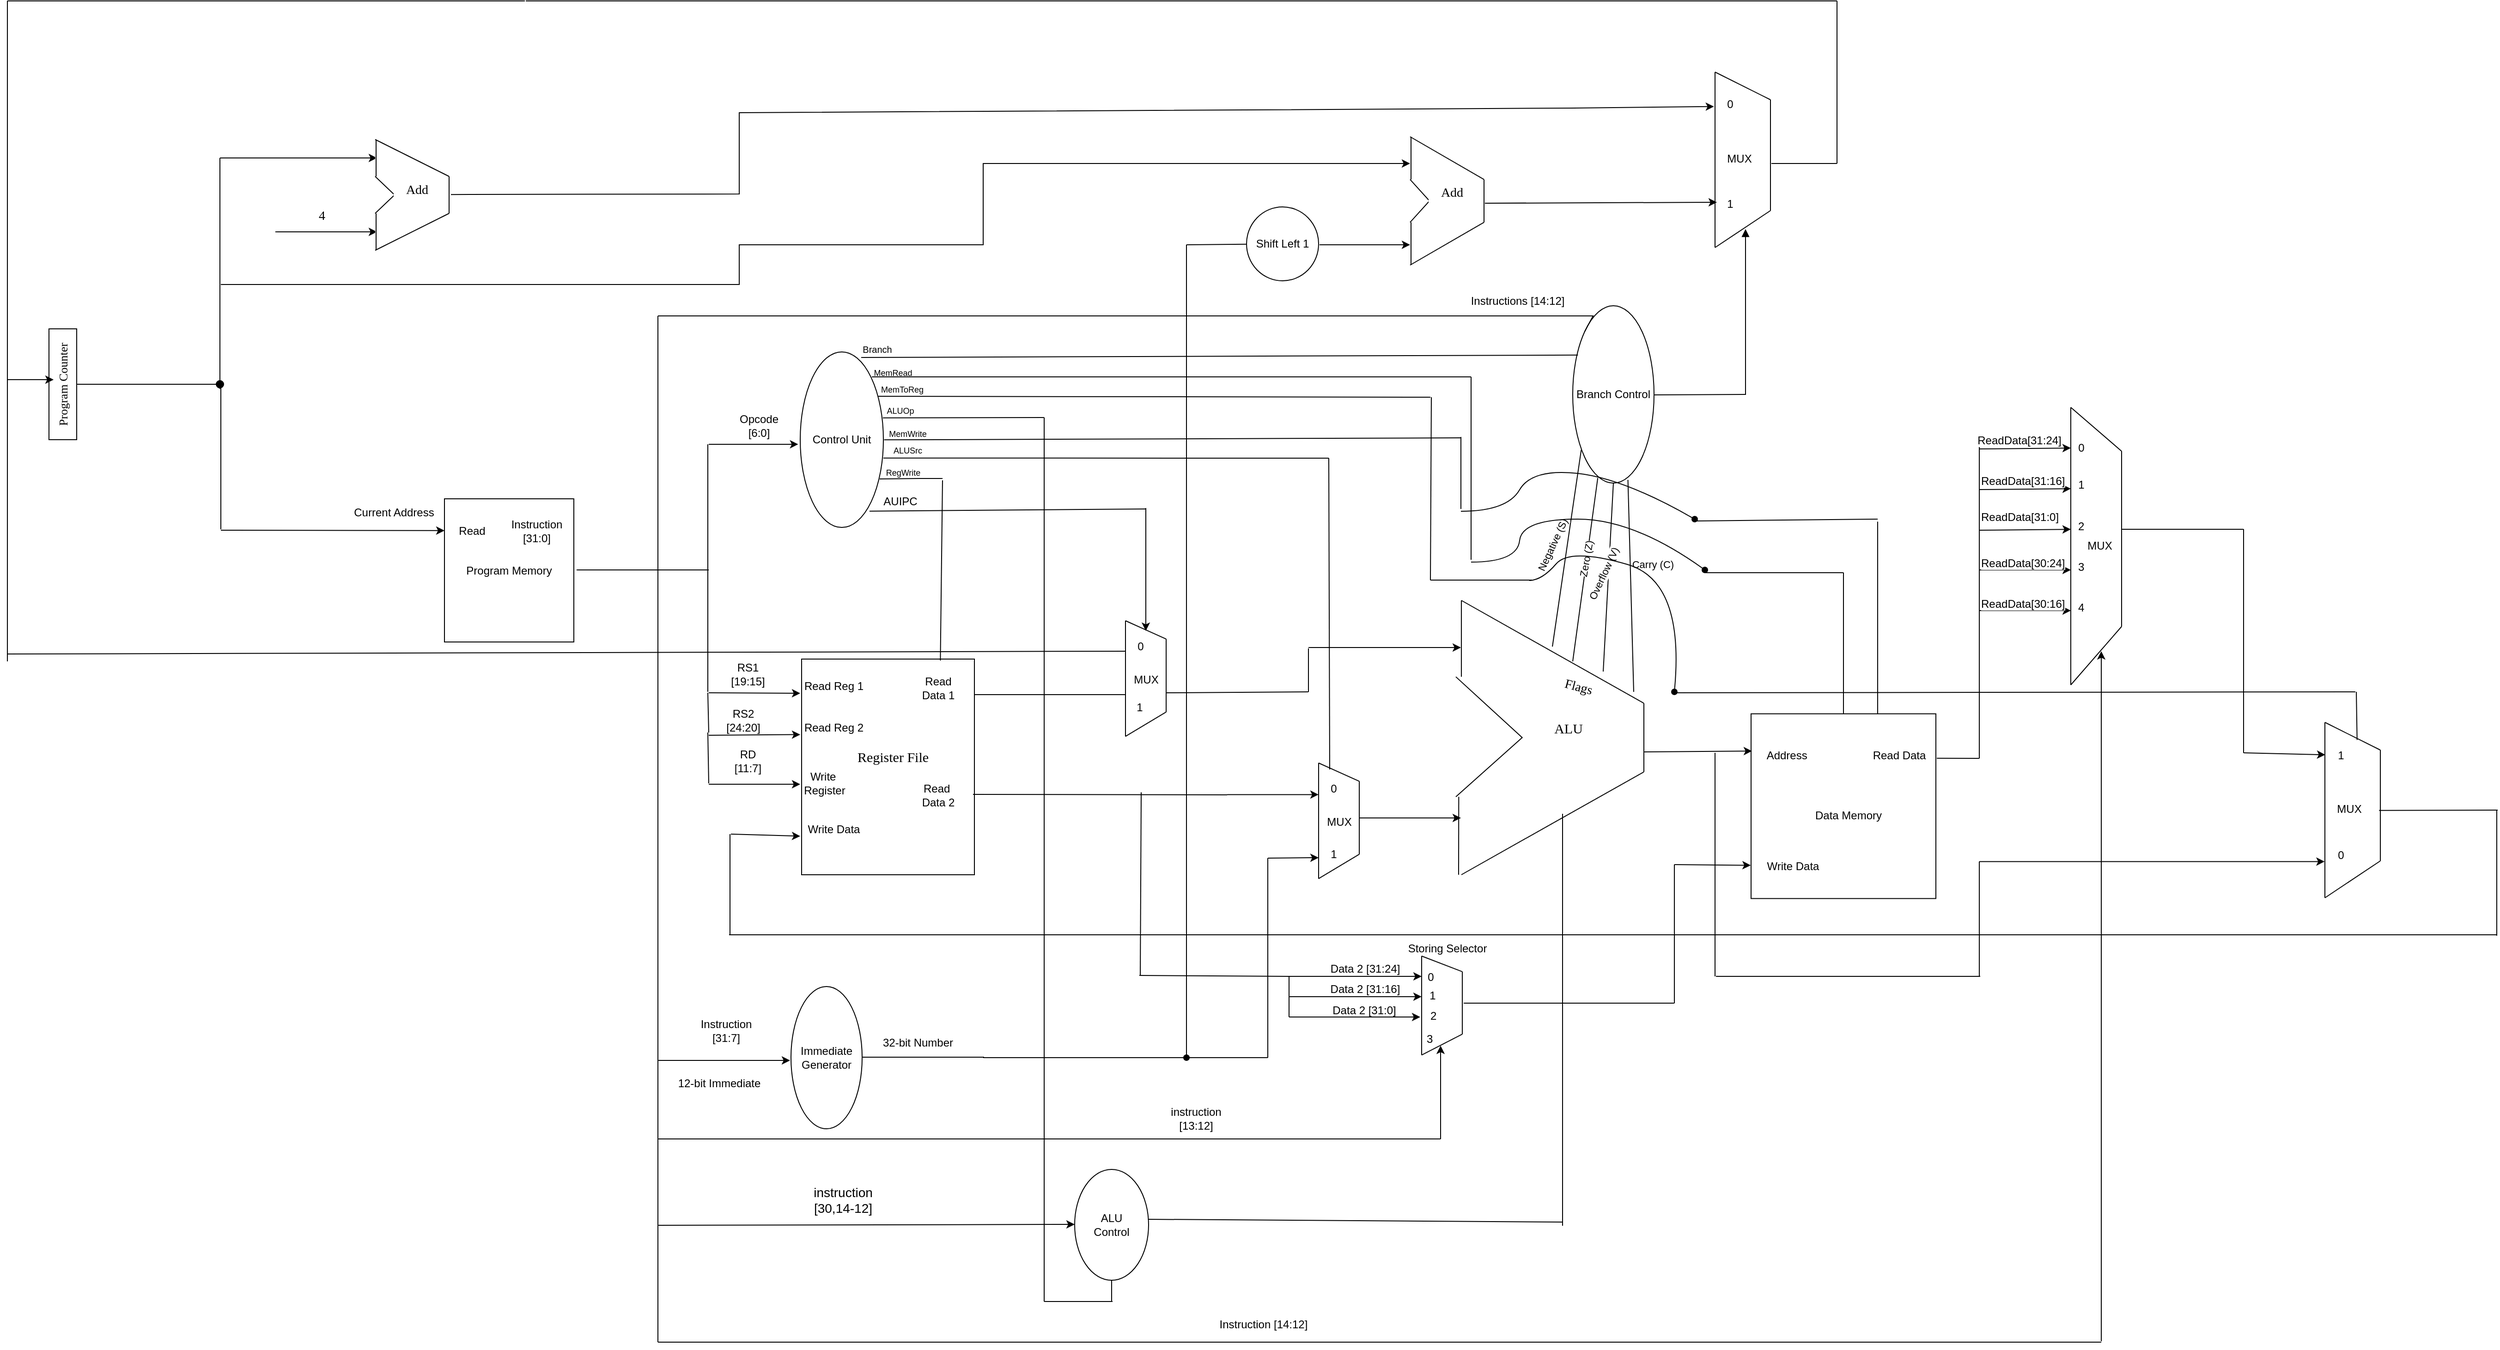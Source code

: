 <mxfile version="24.3.1" type="google">
  <diagram name="Page-1" id="DTzZViuzZHsVRaX9HbfZ">
    <mxGraphModel dx="4600" dy="3828" grid="1" gridSize="11" guides="1" tooltips="1" connect="1" arrows="1" fold="1" page="0" pageScale="1" pageWidth="850" pageHeight="1100" math="0" shadow="0">
      <root>
        <mxCell id="0" />
        <mxCell id="1" parent="0" />
        <mxCell id="gqoHG_a2gChqMeLhUC6X-16" value="&lt;font face=&quot;Georgia&quot; style=&quot;font-size: 13px;&quot;&gt;Program Counter&lt;/font&gt;" style="rounded=0;whiteSpace=wrap;html=1;rotation=-90;" parent="1" vertex="1">
          <mxGeometry x="-308" y="-920" width="120" height="30" as="geometry" />
        </mxCell>
        <mxCell id="gqoHG_a2gChqMeLhUC6X-17" value="" style="endArrow=oval;html=1;rounded=0;endSize=8;targetPerimeterSpacing=1;endFill=1;exitX=0.5;exitY=1;exitDx=0;exitDy=0;" parent="1" source="gqoHG_a2gChqMeLhUC6X-16" edge="1">
          <mxGeometry width="50" height="50" relative="1" as="geometry">
            <mxPoint x="-208" y="-900" as="sourcePoint" />
            <mxPoint x="-78" y="-905" as="targetPoint" />
          </mxGeometry>
        </mxCell>
        <mxCell id="gqoHG_a2gChqMeLhUC6X-19" value="" style="endArrow=none;html=1;rounded=0;" parent="1" edge="1">
          <mxGeometry width="50" height="50" relative="1" as="geometry">
            <mxPoint x="-78" y="-900" as="sourcePoint" />
            <mxPoint x="-78" y="-1150" as="targetPoint" />
          </mxGeometry>
        </mxCell>
        <mxCell id="gqoHG_a2gChqMeLhUC6X-21" value="" style="endArrow=classic;html=1;rounded=0;" parent="1" edge="1">
          <mxGeometry width="50" height="50" relative="1" as="geometry">
            <mxPoint x="-78" y="-1150" as="sourcePoint" />
            <mxPoint x="92" y="-1150" as="targetPoint" />
          </mxGeometry>
        </mxCell>
        <mxCell id="gqoHG_a2gChqMeLhUC6X-22" value="" style="endArrow=classic;html=1;rounded=0;" parent="1" edge="1">
          <mxGeometry width="50" height="50" relative="1" as="geometry">
            <mxPoint x="-18" y="-1070" as="sourcePoint" />
            <mxPoint x="92" y="-1070" as="targetPoint" />
          </mxGeometry>
        </mxCell>
        <mxCell id="gqoHG_a2gChqMeLhUC6X-25" value="&lt;font face=&quot;Comic Sans MS&quot; style=&quot;font-size: 14px;&quot;&gt;4&lt;/font&gt;" style="text;html=1;align=center;verticalAlign=middle;resizable=0;points=[];autosize=1;strokeColor=none;fillColor=none;" parent="1" vertex="1">
          <mxGeometry x="17" y="-1102" width="30" height="30" as="geometry" />
        </mxCell>
        <mxCell id="gqoHG_a2gChqMeLhUC6X-27" value="" style="endArrow=classic;html=1;rounded=0;" parent="1" edge="1">
          <mxGeometry width="50" height="50" relative="1" as="geometry">
            <mxPoint x="-77" y="-747" as="sourcePoint" />
            <mxPoint x="165" y="-746.59" as="targetPoint" />
          </mxGeometry>
        </mxCell>
        <mxCell id="gqoHG_a2gChqMeLhUC6X-28" value="Program Memory" style="rounded=0;whiteSpace=wrap;html=1;" parent="1" vertex="1">
          <mxGeometry x="165" y="-781" width="140" height="155" as="geometry" />
        </mxCell>
        <mxCell id="gqoHG_a2gChqMeLhUC6X-30" value="Current Address" style="text;html=1;align=center;verticalAlign=middle;resizable=0;points=[];autosize=1;strokeColor=none;fillColor=none;" parent="1" vertex="1">
          <mxGeometry x="55" y="-781" width="110" height="30" as="geometry" />
        </mxCell>
        <mxCell id="gqoHG_a2gChqMeLhUC6X-32" value="Read" style="text;html=1;align=center;verticalAlign=middle;whiteSpace=wrap;rounded=0;" parent="1" vertex="1">
          <mxGeometry x="165" y="-761" width="60" height="30" as="geometry" />
        </mxCell>
        <mxCell id="gqoHG_a2gChqMeLhUC6X-33" value="Instruction&lt;div&gt;[31:0]&lt;/div&gt;" style="text;html=1;align=center;verticalAlign=middle;whiteSpace=wrap;rounded=0;" parent="1" vertex="1">
          <mxGeometry x="235" y="-761" width="60" height="30" as="geometry" />
        </mxCell>
        <mxCell id="gqoHG_a2gChqMeLhUC6X-35" value="" style="endArrow=none;html=1;rounded=0;" parent="1" edge="1">
          <mxGeometry width="50" height="50" relative="1" as="geometry">
            <mxPoint x="172" y="-1110.42" as="sourcePoint" />
            <mxPoint x="1389" y="-1204" as="targetPoint" />
            <Array as="points">
              <mxPoint x="484" y="-1111" />
              <mxPoint x="484" y="-1199" />
            </Array>
          </mxGeometry>
        </mxCell>
        <mxCell id="gqoHG_a2gChqMeLhUC6X-37" value="" style="endArrow=none;html=1;rounded=0;" parent="1" edge="1">
          <mxGeometry width="50" height="50" relative="1" as="geometry">
            <mxPoint x="-308" y="-1320" as="sourcePoint" />
            <mxPoint x="252" y="-1320" as="targetPoint" />
          </mxGeometry>
        </mxCell>
        <mxCell id="gqoHG_a2gChqMeLhUC6X-38" value="" style="endArrow=none;html=1;rounded=0;" parent="1" edge="1">
          <mxGeometry width="50" height="50" relative="1" as="geometry">
            <mxPoint x="-308" y="-605" as="sourcePoint" />
            <mxPoint x="-308" y="-1320" as="targetPoint" />
          </mxGeometry>
        </mxCell>
        <mxCell id="gqoHG_a2gChqMeLhUC6X-41" value="" style="endArrow=classic;html=1;rounded=0;" parent="1" edge="1">
          <mxGeometry width="50" height="50" relative="1" as="geometry">
            <mxPoint x="-308" y="-910" as="sourcePoint" />
            <mxPoint x="-258" y="-910" as="targetPoint" />
          </mxGeometry>
        </mxCell>
        <mxCell id="ejt875SY381ZMup5Pupy-2" value="" style="endArrow=none;html=1;rounded=0;" parent="1" edge="1">
          <mxGeometry width="50" height="50" relative="1" as="geometry">
            <mxPoint x="308" y="-704" as="sourcePoint" />
            <mxPoint x="451" y="-704" as="targetPoint" />
          </mxGeometry>
        </mxCell>
        <mxCell id="ejt875SY381ZMup5Pupy-3" value="" style="endArrow=none;html=1;rounded=0;" parent="1" edge="1">
          <mxGeometry width="50" height="50" relative="1" as="geometry">
            <mxPoint x="450" y="-700" as="sourcePoint" />
            <mxPoint x="450" y="-840" as="targetPoint" />
          </mxGeometry>
        </mxCell>
        <mxCell id="ejt875SY381ZMup5Pupy-6" value="Opcode&lt;div&gt;[6:0]&lt;/div&gt;" style="text;html=1;align=center;verticalAlign=middle;resizable=0;points=[];autosize=1;strokeColor=none;fillColor=none;" parent="1" vertex="1">
          <mxGeometry x="470" y="-880" width="70" height="40" as="geometry" />
        </mxCell>
        <mxCell id="ejt875SY381ZMup5Pupy-7" value="Control Unit" style="ellipse;whiteSpace=wrap;html=1;direction=south;" parent="1" vertex="1">
          <mxGeometry x="550" y="-940" width="90" height="190" as="geometry" />
        </mxCell>
        <mxCell id="G0RYT3hC8k71CTeyia80-2" value="" style="group;fillColor=#FFFFFF;" parent="1" connectable="0" vertex="1">
          <mxGeometry x="90" y="-1170" width="80" height="120" as="geometry" />
        </mxCell>
        <mxCell id="gqoHG_a2gChqMeLhUC6X-5" value="" style="endArrow=none;html=1;fontFamily=Times New Roman;rounded=0;fillColor=#FFFFFF;" parent="G0RYT3hC8k71CTeyia80-2" edge="1">
          <mxGeometry width="50" height="50" relative="1" as="geometry">
            <mxPoint y="80" as="sourcePoint" />
            <mxPoint y="40" as="targetPoint" />
            <Array as="points">
              <mxPoint x="21" y="60" />
            </Array>
          </mxGeometry>
        </mxCell>
        <mxCell id="gqoHG_a2gChqMeLhUC6X-6" value="" style="endArrow=none;html=1;fontFamily=Times New Roman;fillColor=#FFFFFF;" parent="G0RYT3hC8k71CTeyia80-2" edge="1">
          <mxGeometry width="50" height="50" relative="1" as="geometry">
            <mxPoint x="1" y="40" as="sourcePoint" />
            <mxPoint x="1" as="targetPoint" />
          </mxGeometry>
        </mxCell>
        <mxCell id="gqoHG_a2gChqMeLhUC6X-7" value="" style="endArrow=none;html=1;fontFamily=Times New Roman;fillColor=#FFFFFF;" parent="G0RYT3hC8k71CTeyia80-2" edge="1">
          <mxGeometry width="50" height="50" relative="1" as="geometry">
            <mxPoint x="1" y="120" as="sourcePoint" />
            <mxPoint x="1" y="80" as="targetPoint" />
          </mxGeometry>
        </mxCell>
        <mxCell id="gqoHG_a2gChqMeLhUC6X-12" value="" style="endArrow=none;html=1;fontFamily=Times New Roman;fillColor=#FFFFFF;" parent="G0RYT3hC8k71CTeyia80-2" edge="1">
          <mxGeometry width="50" height="50" relative="1" as="geometry">
            <mxPoint y="120" as="sourcePoint" />
            <mxPoint x="80" y="80" as="targetPoint" />
          </mxGeometry>
        </mxCell>
        <mxCell id="gqoHG_a2gChqMeLhUC6X-13" value="" style="endArrow=none;html=1;fontFamily=Times New Roman;fillColor=#FFFFFF;" parent="G0RYT3hC8k71CTeyia80-2" edge="1">
          <mxGeometry width="50" height="50" relative="1" as="geometry">
            <mxPoint as="sourcePoint" />
            <mxPoint x="80" y="40" as="targetPoint" />
          </mxGeometry>
        </mxCell>
        <mxCell id="gqoHG_a2gChqMeLhUC6X-14" value="" style="endArrow=none;html=1;fontFamily=Times New Roman;fillColor=#FFFFFF;" parent="G0RYT3hC8k71CTeyia80-2" edge="1">
          <mxGeometry width="50" height="50" relative="1" as="geometry">
            <mxPoint x="80" y="40" as="sourcePoint" />
            <mxPoint x="80" y="80" as="targetPoint" />
          </mxGeometry>
        </mxCell>
        <mxCell id="gqoHG_a2gChqMeLhUC6X-15" value="&lt;font face=&quot;Comic Sans MS&quot; style=&quot;font-size: 14px;&quot;&gt;Add&lt;/font&gt;" style="text;html=1;align=center;verticalAlign=middle;resizable=0;points=[];autosize=1;fontFamily=Times New Roman;fillColor=#FFFFFF;" parent="G0RYT3hC8k71CTeyia80-2" vertex="1">
          <mxGeometry x="20" y="40" width="50" height="30" as="geometry" />
        </mxCell>
        <mxCell id="G0RYT3hC8k71CTeyia80-4" value="" style="rounded=0;whiteSpace=wrap;html=1;" parent="1" vertex="1">
          <mxGeometry x="551.5" y="-607.5" width="187" height="233.5" as="geometry" />
        </mxCell>
        <mxCell id="G0RYT3hC8k71CTeyia80-5" value="&lt;font face=&quot;Georgia&quot; style=&quot;font-size: 15px;&quot;&gt;Register File&lt;/font&gt;" style="text;html=1;align=center;verticalAlign=middle;resizable=0;points=[];autosize=1;strokeColor=none;fillColor=none;" parent="1" vertex="1">
          <mxGeometry x="595" y="-519" width="110" height="33" as="geometry" />
        </mxCell>
        <mxCell id="RYsZrcyTCGHKbb6GtCGp-4" value="" style="endArrow=none;html=1;rounded=0;" parent="1" edge="1">
          <mxGeometry width="50" height="50" relative="1" as="geometry">
            <mxPoint x="451" y="-528" as="sourcePoint" />
            <mxPoint x="450" y="-571" as="targetPoint" />
          </mxGeometry>
        </mxCell>
        <mxCell id="RYsZrcyTCGHKbb6GtCGp-6" value="RS1&lt;div&gt;[19:15&lt;span style=&quot;background-color: initial;&quot;&gt;]&lt;/span&gt;&lt;/div&gt;" style="text;html=1;align=center;verticalAlign=middle;resizable=0;points=[];autosize=1;strokeColor=none;fillColor=none;" parent="1" vertex="1">
          <mxGeometry x="460" y="-613" width="66" height="44" as="geometry" />
        </mxCell>
        <mxCell id="RYsZrcyTCGHKbb6GtCGp-7" value="RS2&lt;div&gt;[24:20&lt;span style=&quot;background-color: initial;&quot;&gt;]&lt;/span&gt;&lt;/div&gt;" style="text;html=1;align=center;verticalAlign=middle;resizable=0;points=[];autosize=1;strokeColor=none;fillColor=none;" parent="1" vertex="1">
          <mxGeometry x="455" y="-563" width="66" height="44" as="geometry" />
        </mxCell>
        <mxCell id="RYsZrcyTCGHKbb6GtCGp-2" value="" style="endArrow=none;html=1;rounded=0;" parent="1" edge="1">
          <mxGeometry width="50" height="50" relative="1" as="geometry">
            <mxPoint x="450" y="-572" as="sourcePoint" />
            <mxPoint x="450" y="-700" as="targetPoint" />
          </mxGeometry>
        </mxCell>
        <mxCell id="RYsZrcyTCGHKbb6GtCGp-8" value="" style="endArrow=none;html=1;rounded=0;" parent="1" edge="1">
          <mxGeometry width="50" height="50" relative="1" as="geometry">
            <mxPoint x="451" y="-473" as="sourcePoint" />
            <mxPoint x="450" y="-528" as="targetPoint" />
          </mxGeometry>
        </mxCell>
        <mxCell id="RYsZrcyTCGHKbb6GtCGp-10" value="RD&lt;div&gt;[11:7&lt;span style=&quot;background-color: initial;&quot;&gt;]&lt;/span&gt;&lt;/div&gt;" style="text;html=1;align=center;verticalAlign=middle;resizable=0;points=[];autosize=1;strokeColor=none;fillColor=none;" parent="1" vertex="1">
          <mxGeometry x="465.5" y="-519" width="55" height="44" as="geometry" />
        </mxCell>
        <mxCell id="RYsZrcyTCGHKbb6GtCGp-13" value="Write&amp;nbsp;&lt;div&gt;Register&lt;/div&gt;" style="text;html=1;align=center;verticalAlign=middle;resizable=0;points=[];autosize=1;strokeColor=none;fillColor=none;" parent="1" vertex="1">
          <mxGeometry x="543" y="-495" width="66" height="44" as="geometry" />
        </mxCell>
        <mxCell id="dwyYgOq3Ny-jiABAtQZK-2" value="Read Reg 1" style="text;html=1;align=center;verticalAlign=middle;whiteSpace=wrap;rounded=0;" parent="1" vertex="1">
          <mxGeometry x="550" y="-593" width="73" height="30" as="geometry" />
        </mxCell>
        <mxCell id="dwyYgOq3Ny-jiABAtQZK-3" value="Read Reg 2" style="text;html=1;align=center;verticalAlign=middle;whiteSpace=wrap;rounded=0;" parent="1" vertex="1">
          <mxGeometry x="550" y="-548.25" width="73" height="30" as="geometry" />
        </mxCell>
        <mxCell id="dwyYgOq3Ny-jiABAtQZK-4" value="Write Data" style="text;html=1;align=center;verticalAlign=middle;whiteSpace=wrap;rounded=0;" parent="1" vertex="1">
          <mxGeometry x="550" y="-438.25" width="73" height="30" as="geometry" />
        </mxCell>
        <mxCell id="kcl-ezQZBKhPxQMdCzjh-1" value="" style="whiteSpace=wrap;html=1;aspect=fixed;" parent="1" vertex="1">
          <mxGeometry x="1579" y="-548.25" width="200" height="200" as="geometry" />
        </mxCell>
        <mxCell id="kcl-ezQZBKhPxQMdCzjh-2" value="Address&amp;nbsp;" style="text;html=1;align=center;verticalAlign=middle;resizable=0;points=[];autosize=1;strokeColor=none;fillColor=none;" parent="1" vertex="1">
          <mxGeometry x="1584" y="-518.25" width="70" height="30" as="geometry" />
        </mxCell>
        <mxCell id="kcl-ezQZBKhPxQMdCzjh-3" value="Write Data" style="text;html=1;align=center;verticalAlign=middle;resizable=0;points=[];autosize=1;strokeColor=none;fillColor=none;" parent="1" vertex="1">
          <mxGeometry x="1584" y="-398.25" width="80" height="30" as="geometry" />
        </mxCell>
        <mxCell id="kcl-ezQZBKhPxQMdCzjh-4" value="Read Data" style="text;html=1;align=center;verticalAlign=middle;resizable=0;points=[];autosize=1;strokeColor=none;fillColor=none;" parent="1" vertex="1">
          <mxGeometry x="1699" y="-518.25" width="80" height="30" as="geometry" />
        </mxCell>
        <mxCell id="kcl-ezQZBKhPxQMdCzjh-5" value="Data Memory" style="text;html=1;align=center;verticalAlign=middle;resizable=0;points=[];autosize=1;strokeColor=none;fillColor=none;" parent="1" vertex="1">
          <mxGeometry x="1634" y="-453.25" width="100" height="30" as="geometry" />
        </mxCell>
        <mxCell id="kcl-ezQZBKhPxQMdCzjh-6" value="" style="endArrow=classic;html=1;rounded=0;entryX=-0.057;entryY=0.345;entryDx=0;entryDy=0;entryPerimeter=0;" parent="1" target="kcl-ezQZBKhPxQMdCzjh-2" edge="1">
          <mxGeometry width="50" height="50" relative="1" as="geometry">
            <mxPoint x="1463" y="-507" as="sourcePoint" />
            <mxPoint x="1535" y="-557.5" as="targetPoint" />
          </mxGeometry>
        </mxCell>
        <mxCell id="kcl-ezQZBKhPxQMdCzjh-7" value="" style="endArrow=none;html=1;rounded=0;" parent="1" edge="1">
          <mxGeometry width="50" height="50" relative="1" as="geometry">
            <mxPoint x="1540" y="-264" as="sourcePoint" />
            <mxPoint x="1540" y="-506" as="targetPoint" />
          </mxGeometry>
        </mxCell>
        <mxCell id="kcl-ezQZBKhPxQMdCzjh-8" value="" style="endArrow=none;html=1;rounded=0;exitX=1.013;exitY=0.605;exitDx=0;exitDy=0;exitPerimeter=0;endFill=0;" parent="1" source="kcl-ezQZBKhPxQMdCzjh-4" edge="1">
          <mxGeometry width="50" height="50" relative="1" as="geometry">
            <mxPoint x="1551" y="-437.25" as="sourcePoint" />
            <mxPoint x="1826" y="-500" as="targetPoint" />
          </mxGeometry>
        </mxCell>
        <mxCell id="kcl-ezQZBKhPxQMdCzjh-15" value="" style="group" parent="1" connectable="0" vertex="1">
          <mxGeometry x="1111" y="-495" width="44" height="128.5" as="geometry" />
        </mxCell>
        <mxCell id="kcl-ezQZBKhPxQMdCzjh-16" value="" style="endArrow=none;html=1;rounded=0;" parent="kcl-ezQZBKhPxQMdCzjh-15" edge="1">
          <mxGeometry width="50" height="50" relative="1" as="geometry">
            <mxPoint x="44" y="98.846" as="sourcePoint" />
            <mxPoint x="44" y="19.769" as="targetPoint" />
            <Array as="points" />
          </mxGeometry>
        </mxCell>
        <mxCell id="kcl-ezQZBKhPxQMdCzjh-17" value="" style="endArrow=none;html=1;rounded=0;" parent="kcl-ezQZBKhPxQMdCzjh-15" edge="1">
          <mxGeometry width="50" height="50" relative="1" as="geometry">
            <mxPoint y="125.205" as="sourcePoint" />
            <mxPoint as="targetPoint" />
          </mxGeometry>
        </mxCell>
        <mxCell id="kcl-ezQZBKhPxQMdCzjh-18" value="" style="endArrow=none;html=1;rounded=0;" parent="kcl-ezQZBKhPxQMdCzjh-15" edge="1">
          <mxGeometry width="50" height="50" relative="1" as="geometry">
            <mxPoint x="44" y="19.769" as="sourcePoint" />
            <mxPoint as="targetPoint" />
          </mxGeometry>
        </mxCell>
        <mxCell id="kcl-ezQZBKhPxQMdCzjh-19" value="" style="endArrow=none;html=1;rounded=0;" parent="kcl-ezQZBKhPxQMdCzjh-15" edge="1">
          <mxGeometry width="50" height="50" relative="1" as="geometry">
            <mxPoint y="125.205" as="sourcePoint" />
            <mxPoint x="44" y="98.846" as="targetPoint" />
          </mxGeometry>
        </mxCell>
        <mxCell id="kcl-ezQZBKhPxQMdCzjh-20" value="MUX" style="text;html=1;align=center;verticalAlign=middle;resizable=0;points=[];autosize=1;strokeColor=none;fillColor=none;" parent="kcl-ezQZBKhPxQMdCzjh-15" vertex="1">
          <mxGeometry x="-3.001" y="49.253" width="50" height="30" as="geometry" />
        </mxCell>
        <mxCell id="kcl-ezQZBKhPxQMdCzjh-21" value="0" style="text;html=1;align=center;verticalAlign=middle;resizable=0;points=[];autosize=1;strokeColor=none;fillColor=none;" parent="kcl-ezQZBKhPxQMdCzjh-15" vertex="1">
          <mxGeometry x="1.049" y="13.179" width="30" height="30" as="geometry" />
        </mxCell>
        <mxCell id="kcl-ezQZBKhPxQMdCzjh-22" value="1" style="text;html=1;align=center;verticalAlign=middle;resizable=0;points=[];autosize=1;strokeColor=none;fillColor=none;" parent="kcl-ezQZBKhPxQMdCzjh-15" vertex="1">
          <mxGeometry x="1.049" y="84.349" width="30" height="30" as="geometry" />
        </mxCell>
        <mxCell id="kcl-ezQZBKhPxQMdCzjh-23" value="" style="endArrow=classic;html=1;rounded=0;entryX=-0.022;entryY=0.719;entryDx=0;entryDy=0;entryPerimeter=0;" parent="1" target="kcl-ezQZBKhPxQMdCzjh-32" edge="1">
          <mxGeometry width="50" height="50" relative="1" as="geometry">
            <mxPoint x="1826" y="-388.25" as="sourcePoint" />
            <mxPoint x="1524" y="-421.25" as="targetPoint" />
          </mxGeometry>
        </mxCell>
        <mxCell id="kcl-ezQZBKhPxQMdCzjh-24" value="" style="endArrow=none;html=1;rounded=0;" parent="1" edge="1">
          <mxGeometry width="50" height="50" relative="1" as="geometry">
            <mxPoint x="1826" y="-264" as="sourcePoint" />
            <mxPoint x="1826" y="-388.25" as="targetPoint" />
          </mxGeometry>
        </mxCell>
        <mxCell id="kcl-ezQZBKhPxQMdCzjh-25" value="" style="group" parent="1" connectable="0" vertex="1">
          <mxGeometry x="2200" y="-539" width="60" height="190" as="geometry" />
        </mxCell>
        <mxCell id="kcl-ezQZBKhPxQMdCzjh-26" value="" style="endArrow=none;html=1;rounded=0;" parent="kcl-ezQZBKhPxQMdCzjh-25" edge="1">
          <mxGeometry width="50" height="50" relative="1" as="geometry">
            <mxPoint x="60" y="150" as="sourcePoint" />
            <mxPoint x="60" y="30" as="targetPoint" />
            <Array as="points" />
          </mxGeometry>
        </mxCell>
        <mxCell id="kcl-ezQZBKhPxQMdCzjh-27" value="" style="endArrow=none;html=1;rounded=0;" parent="kcl-ezQZBKhPxQMdCzjh-25" edge="1">
          <mxGeometry width="50" height="50" relative="1" as="geometry">
            <mxPoint y="190" as="sourcePoint" />
            <mxPoint as="targetPoint" />
          </mxGeometry>
        </mxCell>
        <mxCell id="kcl-ezQZBKhPxQMdCzjh-28" value="" style="endArrow=none;html=1;rounded=0;" parent="kcl-ezQZBKhPxQMdCzjh-25" edge="1">
          <mxGeometry width="50" height="50" relative="1" as="geometry">
            <mxPoint x="60" y="30" as="sourcePoint" />
            <mxPoint as="targetPoint" />
          </mxGeometry>
        </mxCell>
        <mxCell id="kcl-ezQZBKhPxQMdCzjh-29" value="" style="endArrow=none;html=1;rounded=0;" parent="kcl-ezQZBKhPxQMdCzjh-25" edge="1">
          <mxGeometry width="50" height="50" relative="1" as="geometry">
            <mxPoint y="190" as="sourcePoint" />
            <mxPoint x="60" y="150" as="targetPoint" />
          </mxGeometry>
        </mxCell>
        <mxCell id="kcl-ezQZBKhPxQMdCzjh-30" value="MUX" style="text;html=1;align=center;verticalAlign=middle;resizable=0;points=[];autosize=1;strokeColor=none;fillColor=none;" parent="kcl-ezQZBKhPxQMdCzjh-25" vertex="1">
          <mxGeometry x="1.43" y="78.77" width="50" height="30" as="geometry" />
        </mxCell>
        <mxCell id="kcl-ezQZBKhPxQMdCzjh-31" value="1" style="text;html=1;align=center;verticalAlign=middle;resizable=0;points=[];autosize=1;strokeColor=none;fillColor=none;" parent="kcl-ezQZBKhPxQMdCzjh-25" vertex="1">
          <mxGeometry x="0.43" y="19" width="33" height="33" as="geometry" />
        </mxCell>
        <mxCell id="kcl-ezQZBKhPxQMdCzjh-32" value="0" style="text;html=1;align=center;verticalAlign=middle;resizable=0;points=[];autosize=1;strokeColor=none;fillColor=none;" parent="kcl-ezQZBKhPxQMdCzjh-25" vertex="1">
          <mxGeometry x="0.43" y="127" width="33" height="33" as="geometry" />
        </mxCell>
        <mxCell id="kcl-ezQZBKhPxQMdCzjh-33" value="" style="endArrow=none;html=1;rounded=0;" parent="1" edge="1">
          <mxGeometry width="50" height="50" relative="1" as="geometry">
            <mxPoint x="1827" y="-264" as="sourcePoint" />
            <mxPoint x="1541" y="-264" as="targetPoint" />
          </mxGeometry>
        </mxCell>
        <mxCell id="kcl-ezQZBKhPxQMdCzjh-35" value="" style="endArrow=classic;html=1;rounded=0;" parent="1" edge="1">
          <mxGeometry width="50" height="50" relative="1" as="geometry">
            <mxPoint x="1155" y="-435.5" as="sourcePoint" />
            <mxPoint x="1265" y="-435.5" as="targetPoint" />
          </mxGeometry>
        </mxCell>
        <mxCell id="kcl-ezQZBKhPxQMdCzjh-36" value="" style="endArrow=classic;html=1;rounded=0;" parent="1" edge="1">
          <mxGeometry width="50" height="50" relative="1" as="geometry">
            <mxPoint x="1056" y="-392" as="sourcePoint" />
            <mxPoint x="1111" y="-392.5" as="targetPoint" />
          </mxGeometry>
        </mxCell>
        <mxCell id="kcl-ezQZBKhPxQMdCzjh-37" value="" style="endArrow=classic;html=1;rounded=0;" parent="1" edge="1">
          <mxGeometry width="50" height="50" relative="1" as="geometry">
            <mxPoint x="1100" y="-620.04" as="sourcePoint" />
            <mxPoint x="1265" y="-620" as="targetPoint" />
          </mxGeometry>
        </mxCell>
        <mxCell id="kcl-ezQZBKhPxQMdCzjh-38" value="" style="endArrow=classic;html=1;rounded=0;" parent="1" edge="1">
          <mxGeometry width="50" height="50" relative="1" as="geometry">
            <mxPoint x="1012" y="-460.81" as="sourcePoint" />
            <mxPoint x="1111" y="-460.81" as="targetPoint" />
          </mxGeometry>
        </mxCell>
        <mxCell id="kcl-ezQZBKhPxQMdCzjh-39" value="" style="endArrow=classic;html=1;rounded=0;entryX=0;entryY=0.75;entryDx=0;entryDy=0;" parent="1" target="dwyYgOq3Ny-jiABAtQZK-2" edge="1">
          <mxGeometry width="50" height="50" relative="1" as="geometry">
            <mxPoint x="451" y="-571" as="sourcePoint" />
            <mxPoint x="539" y="-572" as="targetPoint" />
          </mxGeometry>
        </mxCell>
        <mxCell id="kcl-ezQZBKhPxQMdCzjh-40" value="" style="endArrow=classic;html=1;rounded=0;entryX=0;entryY=0.75;entryDx=0;entryDy=0;" parent="1" target="dwyYgOq3Ny-jiABAtQZK-3" edge="1">
          <mxGeometry width="50" height="50" relative="1" as="geometry">
            <mxPoint x="451" y="-525" as="sourcePoint" />
            <mxPoint x="539" y="-525" as="targetPoint" />
          </mxGeometry>
        </mxCell>
        <mxCell id="kcl-ezQZBKhPxQMdCzjh-41" value="" style="endArrow=classic;html=1;rounded=0;entryX=0.106;entryY=0.523;entryDx=0;entryDy=0;entryPerimeter=0;" parent="1" target="RYsZrcyTCGHKbb6GtCGp-13" edge="1">
          <mxGeometry width="50" height="50" relative="1" as="geometry">
            <mxPoint x="451" y="-472" as="sourcePoint" />
            <mxPoint x="539" y="-472" as="targetPoint" />
          </mxGeometry>
        </mxCell>
        <mxCell id="kcl-ezQZBKhPxQMdCzjh-43" value="" style="endArrow=classic;html=1;rounded=0;entryX=0.526;entryY=1.024;entryDx=0;entryDy=0;entryPerimeter=0;" parent="1" target="ejt875SY381ZMup5Pupy-7" edge="1">
          <mxGeometry width="50" height="50" relative="1" as="geometry">
            <mxPoint x="451" y="-840" as="sourcePoint" />
            <mxPoint x="501" y="-890" as="targetPoint" />
          </mxGeometry>
        </mxCell>
        <mxCell id="wCUT4bS4YKzzBo4LA9dT-1" value="Read&lt;div&gt;Data&amp;nbsp;&lt;span style=&quot;background-color: initial;&quot;&gt;1&lt;/span&gt;&lt;/div&gt;" style="text;html=1;align=center;verticalAlign=middle;resizable=0;points=[];autosize=1;strokeColor=none;fillColor=none;" parent="1" vertex="1">
          <mxGeometry x="671" y="-597.75" width="55" height="44" as="geometry" />
        </mxCell>
        <mxCell id="wCUT4bS4YKzzBo4LA9dT-2" value="Read&amp;nbsp;&lt;div&gt;Data 2&lt;/div&gt;" style="text;html=1;align=center;verticalAlign=middle;resizable=0;points=[];autosize=1;strokeColor=none;fillColor=none;" parent="1" vertex="1">
          <mxGeometry x="671" y="-482.25" width="55" height="44" as="geometry" />
        </mxCell>
        <mxCell id="iNLY0aP2yzxrSjG1PX0n-1" value="Immediate&lt;div&gt;&lt;span style=&quot;background-color: initial;&quot;&gt;Generator&lt;/span&gt;&lt;/div&gt;" style="ellipse;whiteSpace=wrap;html=1;" parent="1" vertex="1">
          <mxGeometry x="540" y="-253" width="77" height="154" as="geometry" />
        </mxCell>
        <mxCell id="wCUT4bS4YKzzBo4LA9dT-7" value="" style="endArrow=none;html=1;rounded=0;" parent="1" edge="1">
          <mxGeometry width="50" height="50" relative="1" as="geometry">
            <mxPoint x="737" y="-461" as="sourcePoint" />
            <mxPoint x="1012" y="-460.55" as="targetPoint" />
          </mxGeometry>
        </mxCell>
        <mxCell id="iNLY0aP2yzxrSjG1PX0n-2" value="" style="endArrow=none;html=1;rounded=0;" parent="1" edge="1">
          <mxGeometry width="50" height="50" relative="1" as="geometry">
            <mxPoint x="396" y="-176" as="sourcePoint" />
            <mxPoint x="396" y="-704" as="targetPoint" />
          </mxGeometry>
        </mxCell>
        <mxCell id="iNLY0aP2yzxrSjG1PX0n-3" value="" style="endArrow=classic;html=1;rounded=0;" parent="1" edge="1">
          <mxGeometry width="50" height="50" relative="1" as="geometry">
            <mxPoint x="396" y="-173" as="sourcePoint" />
            <mxPoint x="539" y="-173" as="targetPoint" />
          </mxGeometry>
        </mxCell>
        <mxCell id="iNLY0aP2yzxrSjG1PX0n-4" value="Instruction&lt;div&gt;[31:7&lt;span style=&quot;background-color: initial;&quot;&gt;]&lt;/span&gt;&lt;/div&gt;" style="text;html=1;align=center;verticalAlign=middle;whiteSpace=wrap;rounded=0;" parent="1" vertex="1">
          <mxGeometry x="440" y="-220" width="60" height="30" as="geometry" />
        </mxCell>
        <mxCell id="iNLY0aP2yzxrSjG1PX0n-5" value="12-bit Immediate" style="text;html=1;align=center;verticalAlign=middle;resizable=0;points=[];autosize=1;strokeColor=none;fillColor=none;" parent="1" vertex="1">
          <mxGeometry x="407" y="-165" width="110" height="33" as="geometry" />
        </mxCell>
        <mxCell id="iNLY0aP2yzxrSjG1PX0n-6" value="" style="endArrow=none;html=1;rounded=0;endFill=0;" parent="1" edge="1">
          <mxGeometry width="50" height="50" relative="1" as="geometry">
            <mxPoint x="617" y="-176.5" as="sourcePoint" />
            <mxPoint x="749" y="-176.5" as="targetPoint" />
          </mxGeometry>
        </mxCell>
        <mxCell id="iNLY0aP2yzxrSjG1PX0n-9" value="32-bit Number" style="text;html=1;align=center;verticalAlign=middle;resizable=0;points=[];autosize=1;strokeColor=none;fillColor=none;" parent="1" vertex="1">
          <mxGeometry x="627" y="-209" width="99" height="33" as="geometry" />
        </mxCell>
        <mxCell id="iNLY0aP2yzxrSjG1PX0n-10" value="" style="endArrow=none;html=1;rounded=0;" parent="1" edge="1">
          <mxGeometry width="50" height="50" relative="1" as="geometry">
            <mxPoint x="748" y="-176" as="sourcePoint" />
            <mxPoint x="1012" y="-176" as="targetPoint" />
          </mxGeometry>
        </mxCell>
        <mxCell id="iNLY0aP2yzxrSjG1PX0n-11" value="" style="endArrow=none;html=1;rounded=0;" parent="1" edge="1">
          <mxGeometry width="50" height="50" relative="1" as="geometry">
            <mxPoint x="1012" y="-176" as="sourcePoint" />
            <mxPoint x="1056" y="-176" as="targetPoint" />
          </mxGeometry>
        </mxCell>
        <mxCell id="EVhoLIgqj2w3i7ilD-tr-2" value="Branch Control" style="ellipse;whiteSpace=wrap;html=1;" parent="1" vertex="1">
          <mxGeometry x="1386" y="-990" width="88" height="192" as="geometry" />
        </mxCell>
        <mxCell id="EVhoLIgqj2w3i7ilD-tr-3" value="" style="group" parent="1" vertex="1" connectable="0">
          <mxGeometry x="1259.5" y="-671" width="203.5" height="297" as="geometry" />
        </mxCell>
        <mxCell id="kcl-ezQZBKhPxQMdCzjh-9" value="" style="endArrow=none;html=1;fontFamily=Times New Roman;rounded=0;fillColor=#FFFFFF;" parent="EVhoLIgqj2w3i7ilD-tr-3" edge="1">
          <mxGeometry width="50" height="50" relative="1" as="geometry">
            <mxPoint y="212.625" as="sourcePoint" />
            <mxPoint y="82.688" as="targetPoint" />
            <Array as="points">
              <mxPoint x="71.824" y="148.5" />
            </Array>
          </mxGeometry>
        </mxCell>
        <mxCell id="kcl-ezQZBKhPxQMdCzjh-10" value="" style="endArrow=none;html=1;fontFamily=Times New Roman;fillColor=#FFFFFF;" parent="EVhoLIgqj2w3i7ilD-tr-3" edge="1">
          <mxGeometry width="50" height="50" relative="1" as="geometry">
            <mxPoint x="5.985" y="82.688" as="sourcePoint" />
            <mxPoint x="5.985" as="targetPoint" />
          </mxGeometry>
        </mxCell>
        <mxCell id="kcl-ezQZBKhPxQMdCzjh-11" value="" style="endArrow=none;html=1;fontFamily=Times New Roman;fillColor=#FFFFFF;" parent="EVhoLIgqj2w3i7ilD-tr-3" edge="1">
          <mxGeometry width="50" height="50" relative="1" as="geometry">
            <mxPoint x="2.993" y="297" as="sourcePoint" />
            <mxPoint x="3.161" y="212.625" as="targetPoint" />
          </mxGeometry>
        </mxCell>
        <mxCell id="kcl-ezQZBKhPxQMdCzjh-12" value="" style="endArrow=none;html=1;fontFamily=Times New Roman;fillColor=#FFFFFF;" parent="EVhoLIgqj2w3i7ilD-tr-3" edge="1">
          <mxGeometry width="50" height="50" relative="1" as="geometry">
            <mxPoint x="5.985" y="297" as="sourcePoint" />
            <mxPoint x="203.5" y="185.625" as="targetPoint" />
          </mxGeometry>
        </mxCell>
        <mxCell id="kcl-ezQZBKhPxQMdCzjh-13" value="" style="endArrow=none;html=1;fontFamily=Times New Roman;fillColor=#FFFFFF;" parent="EVhoLIgqj2w3i7ilD-tr-3" edge="1">
          <mxGeometry width="50" height="50" relative="1" as="geometry">
            <mxPoint x="5.985" as="sourcePoint" />
            <mxPoint x="203.5" y="111.375" as="targetPoint" />
          </mxGeometry>
        </mxCell>
        <mxCell id="kcl-ezQZBKhPxQMdCzjh-14" value="" style="endArrow=none;html=1;fontFamily=Times New Roman;fillColor=#FFFFFF;" parent="EVhoLIgqj2w3i7ilD-tr-3" edge="1">
          <mxGeometry width="50" height="50" relative="1" as="geometry">
            <mxPoint x="203.5" y="111.375" as="sourcePoint" />
            <mxPoint x="203.5" y="185.625" as="targetPoint" />
          </mxGeometry>
        </mxCell>
        <mxCell id="kcl-ezQZBKhPxQMdCzjh-34" value="&lt;font face=&quot;Georgia&quot; style=&quot;font-size: 15px;&quot;&gt;ALU&lt;/font&gt;" style="text;html=1;align=center;verticalAlign=middle;resizable=0;points=[];autosize=1;strokeColor=none;fillColor=none;" parent="EVhoLIgqj2w3i7ilD-tr-3" vertex="1">
          <mxGeometry x="93.5" y="121" width="55" height="33" as="geometry" />
        </mxCell>
        <mxCell id="EVhoLIgqj2w3i7ilD-tr-17" value="" style="endArrow=none;html=1;rounded=0;entryX=0.105;entryY=0.812;entryDx=0;entryDy=0;entryPerimeter=0;" parent="EVhoLIgqj2w3i7ilD-tr-3" target="EVhoLIgqj2w3i7ilD-tr-2" edge="1">
          <mxGeometry width="50" height="50" relative="1" as="geometry">
            <mxPoint x="104.5" y="50" as="sourcePoint" />
            <mxPoint x="154.5" as="targetPoint" />
          </mxGeometry>
        </mxCell>
        <mxCell id="EVhoLIgqj2w3i7ilD-tr-26" value="Negative (S)" style="edgeLabel;html=1;align=center;verticalAlign=middle;resizable=0;points=[];rotation=-65;" parent="EVhoLIgqj2w3i7ilD-tr-17" connectable="0" vertex="1">
          <mxGeometry x="0.01" y="1" relative="1" as="geometry">
            <mxPoint x="-15" y="-2" as="offset" />
          </mxGeometry>
        </mxCell>
        <mxCell id="EVhoLIgqj2w3i7ilD-tr-18" value="" style="endArrow=none;html=1;rounded=0;entryX=0.308;entryY=0.971;entryDx=0;entryDy=0;entryPerimeter=0;" parent="EVhoLIgqj2w3i7ilD-tr-3" target="EVhoLIgqj2w3i7ilD-tr-2" edge="1">
          <mxGeometry width="50" height="50" relative="1" as="geometry">
            <mxPoint x="126.5" y="66" as="sourcePoint" />
            <mxPoint x="165.5" y="11" as="targetPoint" />
          </mxGeometry>
        </mxCell>
        <mxCell id="EVhoLIgqj2w3i7ilD-tr-25" value="Zero (Z)" style="edgeLabel;html=1;align=center;verticalAlign=middle;resizable=0;points=[];rotation=-80;" parent="EVhoLIgqj2w3i7ilD-tr-18" connectable="0" vertex="1">
          <mxGeometry x="0.119" y="1" relative="1" as="geometry">
            <mxPoint as="offset" />
          </mxGeometry>
        </mxCell>
        <mxCell id="EVhoLIgqj2w3i7ilD-tr-19" value="" style="endArrow=none;html=1;rounded=0;entryX=0.5;entryY=1;entryDx=0;entryDy=0;" parent="EVhoLIgqj2w3i7ilD-tr-3" target="EVhoLIgqj2w3i7ilD-tr-2" edge="1">
          <mxGeometry width="50" height="50" relative="1" as="geometry">
            <mxPoint x="159.5" y="77" as="sourcePoint" />
            <mxPoint x="176.5" y="22" as="targetPoint" />
          </mxGeometry>
        </mxCell>
        <mxCell id="EVhoLIgqj2w3i7ilD-tr-23" value="Overflow (V)" style="edgeLabel;html=1;align=center;verticalAlign=middle;resizable=0;points=[];rotation=-65;" parent="EVhoLIgqj2w3i7ilD-tr-19" connectable="0" vertex="1">
          <mxGeometry x="0.466" y="-1" relative="1" as="geometry">
            <mxPoint x="-9" y="43" as="offset" />
          </mxGeometry>
        </mxCell>
        <mxCell id="EVhoLIgqj2w3i7ilD-tr-20" value="" style="endArrow=none;html=1;rounded=0;entryX=0.679;entryY=0.982;entryDx=0;entryDy=0;entryPerimeter=0;" parent="EVhoLIgqj2w3i7ilD-tr-3" target="EVhoLIgqj2w3i7ilD-tr-2" edge="1">
          <mxGeometry width="50" height="50" relative="1" as="geometry">
            <mxPoint x="192.5" y="99" as="sourcePoint" />
            <mxPoint x="198.5" y="22" as="targetPoint" />
          </mxGeometry>
        </mxCell>
        <mxCell id="EVhoLIgqj2w3i7ilD-tr-21" value="Carry (C)&amp;nbsp;" style="edgeLabel;html=1;align=center;verticalAlign=middle;resizable=0;points=[];rotation=0;" parent="EVhoLIgqj2w3i7ilD-tr-20" vertex="1" connectable="0">
          <mxGeometry x="0.312" relative="1" as="geometry">
            <mxPoint x="26" y="12" as="offset" />
          </mxGeometry>
        </mxCell>
        <mxCell id="EVhoLIgqj2w3i7ilD-tr-24" value="&lt;font style=&quot;font-size: 14px;&quot; face=&quot;Georgia&quot;&gt;Flags&lt;/font&gt;" style="text;html=1;align=center;verticalAlign=middle;resizable=0;points=[];autosize=1;strokeColor=none;fillColor=none;rotation=15;" parent="EVhoLIgqj2w3i7ilD-tr-3" vertex="1">
          <mxGeometry x="104.5" y="77" width="55" height="33" as="geometry" />
        </mxCell>
        <mxCell id="qjClVq-weqh-MPhFY3eB-4" value="" style="curved=1;endArrow=oval;html=1;rounded=0;endFill=1;" parent="EVhoLIgqj2w3i7ilD-tr-3" edge="1">
          <mxGeometry width="50" height="50" relative="1" as="geometry">
            <mxPoint x="16.5" y="-41.5" as="sourcePoint" />
            <mxPoint x="269.5" y="-33" as="targetPoint" />
            <Array as="points">
              <mxPoint x="66.5" y="-41.5" />
              <mxPoint x="71.5" y="-88" />
              <mxPoint x="192.5" y="-88" />
            </Array>
          </mxGeometry>
        </mxCell>
        <mxCell id="EVhoLIgqj2w3i7ilD-tr-4" value="" style="endArrow=none;html=1;rounded=0;" parent="1" edge="1">
          <mxGeometry width="50" height="50" relative="1" as="geometry">
            <mxPoint x="1100" y="-572" as="sourcePoint" />
            <mxPoint x="1100" y="-619" as="targetPoint" />
          </mxGeometry>
        </mxCell>
        <mxCell id="EVhoLIgqj2w3i7ilD-tr-8" value="" style="endArrow=none;html=1;rounded=0;entryX=0.064;entryY=0.278;entryDx=0;entryDy=0;entryPerimeter=0;" parent="1" target="EVhoLIgqj2w3i7ilD-tr-2" edge="1">
          <mxGeometry width="50" height="50" relative="1" as="geometry">
            <mxPoint x="616" y="-934" as="sourcePoint" />
            <mxPoint x="869" y="-935" as="targetPoint" />
          </mxGeometry>
        </mxCell>
        <mxCell id="EVhoLIgqj2w3i7ilD-tr-10" value="&lt;font style=&quot;font-size: 10px;&quot;&gt;Branch&lt;/font&gt;" style="text;html=1;align=center;verticalAlign=middle;resizable=0;points=[];autosize=1;strokeColor=none;fillColor=none;" parent="1" vertex="1">
          <mxGeometry x="605" y="-960" width="55" height="33" as="geometry" />
        </mxCell>
        <mxCell id="EVhoLIgqj2w3i7ilD-tr-11" value="" style="endArrow=none;html=1;rounded=0;" parent="1" edge="1">
          <mxGeometry width="50" height="50" relative="1" as="geometry">
            <mxPoint x="396" y="-700" as="sourcePoint" />
            <mxPoint x="396" y="-979" as="targetPoint" />
          </mxGeometry>
        </mxCell>
        <mxCell id="EVhoLIgqj2w3i7ilD-tr-12" value="" style="endArrow=none;html=1;rounded=0;" parent="1" edge="1">
          <mxGeometry width="50" height="50" relative="1" as="geometry">
            <mxPoint x="396" y="-979" as="sourcePoint" />
            <mxPoint x="1056" y="-979" as="targetPoint" />
          </mxGeometry>
        </mxCell>
        <mxCell id="EVhoLIgqj2w3i7ilD-tr-14" value="" style="endArrow=none;html=1;rounded=0;entryX=0;entryY=0;entryDx=0;entryDy=0;" parent="1" target="EVhoLIgqj2w3i7ilD-tr-2" edge="1">
          <mxGeometry width="50" height="50" relative="1" as="geometry">
            <mxPoint x="1056" y="-979" as="sourcePoint" />
            <mxPoint x="1359" y="-1023" as="targetPoint" />
            <Array as="points">
              <mxPoint x="1408" y="-979" />
            </Array>
          </mxGeometry>
        </mxCell>
        <mxCell id="EVhoLIgqj2w3i7ilD-tr-16" value="Instructions [14:12]" style="text;html=1;align=center;verticalAlign=middle;resizable=0;points=[];autosize=1;strokeColor=none;fillColor=none;" parent="1" vertex="1">
          <mxGeometry x="1265" y="-1012" width="121" height="33" as="geometry" />
        </mxCell>
        <mxCell id="wCUT4bS4YKzzBo4LA9dT-9" value="" style="endArrow=none;html=1;rounded=0;" parent="1" edge="1">
          <mxGeometry width="50" height="50" relative="1" as="geometry">
            <mxPoint x="396" y="132" as="sourcePoint" />
            <mxPoint x="396" y="-176" as="targetPoint" />
          </mxGeometry>
        </mxCell>
        <mxCell id="wCUT4bS4YKzzBo4LA9dT-11" value="ALU&lt;div&gt;Control&lt;/div&gt;" style="ellipse;whiteSpace=wrap;html=1;direction=south;" parent="1" vertex="1">
          <mxGeometry x="847" y="-55" width="80" height="120" as="geometry" />
        </mxCell>
        <mxCell id="1LpWXXqT-5ZfhDK39muv-60" value="" style="endArrow=none;html=1;rounded=0;" parent="1" edge="1">
          <mxGeometry width="50" height="50" relative="1" as="geometry">
            <mxPoint x="1375" y="-198" as="sourcePoint" />
            <mxPoint x="1375" y="-440" as="targetPoint" />
          </mxGeometry>
        </mxCell>
        <mxCell id="wCUT4bS4YKzzBo4LA9dT-13" value="" style="endArrow=classic;html=1;rounded=0;entryX=0.5;entryY=1;entryDx=0;entryDy=0;" parent="1" edge="1">
          <mxGeometry width="50" height="50" relative="1" as="geometry">
            <mxPoint x="396" y="5.5" as="sourcePoint" />
            <mxPoint x="847.0" y="4.5" as="targetPoint" />
          </mxGeometry>
        </mxCell>
        <mxCell id="wCUT4bS4YKzzBo4LA9dT-14" value="" style="endArrow=none;html=1;rounded=0;exitX=0.45;exitY=0.008;exitDx=0;exitDy=0;exitPerimeter=0;" parent="1" source="wCUT4bS4YKzzBo4LA9dT-11" edge="1">
          <mxGeometry width="50" height="50" relative="1" as="geometry">
            <mxPoint x="927" y="8" as="sourcePoint" />
            <mxPoint x="1375" y="2" as="targetPoint" />
          </mxGeometry>
        </mxCell>
        <mxCell id="wCUT4bS4YKzzBo4LA9dT-15" value="" style="endArrow=none;html=1;rounded=0;" parent="1" edge="1">
          <mxGeometry width="50" height="50" relative="1" as="geometry">
            <mxPoint x="1375" y="6" as="sourcePoint" />
            <mxPoint x="1375" y="-198" as="targetPoint" />
          </mxGeometry>
        </mxCell>
        <mxCell id="wCUT4bS4YKzzBo4LA9dT-16" value="instruction&lt;div style=&quot;font-size: 14px;&quot;&gt;[30,14-12&lt;span style=&quot;background-color: initial; font-size: 14px;&quot;&gt;]&lt;/span&gt;&lt;/div&gt;" style="text;html=1;align=center;verticalAlign=middle;resizable=0;points=[];autosize=1;strokeColor=none;fillColor=none;fontSize=14;" parent="1" vertex="1">
          <mxGeometry x="551.5" y="-44" width="88" height="44" as="geometry" />
        </mxCell>
        <mxCell id="iznQ4bcHZK8lA-fRCC5i-4" value="" style="endArrow=none;html=1;rounded=0;exitX=0.326;exitY=0.027;exitDx=0;exitDy=0;exitPerimeter=0;" parent="1" edge="1">
          <mxGeometry width="50" height="50" relative="1" as="geometry">
            <mxPoint x="634.0" y="-892.0" as="sourcePoint" />
            <mxPoint x="1232" y="-891" as="targetPoint" />
          </mxGeometry>
        </mxCell>
        <mxCell id="iznQ4bcHZK8lA-fRCC5i-5" value="&lt;font style=&quot;font-size: 9px;&quot;&gt;MemToReg&lt;/font&gt;" style="text;html=1;align=center;verticalAlign=middle;resizable=0;points=[];autosize=1;strokeColor=none;fillColor=none;" parent="1" vertex="1">
          <mxGeometry x="627" y="-916.5" width="66" height="33" as="geometry" />
        </mxCell>
        <mxCell id="iznQ4bcHZK8lA-fRCC5i-6" value="" style="endArrow=none;html=1;rounded=0;exitX=0.428;exitY=-0.023;exitDx=0;exitDy=0;exitPerimeter=0;" parent="1" edge="1">
          <mxGeometry width="50" height="50" relative="1" as="geometry">
            <mxPoint x="639.5" y="-868.68" as="sourcePoint" />
            <mxPoint x="814" y="-869" as="targetPoint" />
          </mxGeometry>
        </mxCell>
        <mxCell id="iznQ4bcHZK8lA-fRCC5i-7" value="&lt;font style=&quot;font-size: 9px;&quot;&gt;ALUOp&lt;/font&gt;" style="text;html=1;align=center;verticalAlign=middle;resizable=0;points=[];autosize=1;strokeColor=none;fillColor=none;" parent="1" vertex="1">
          <mxGeometry x="630.5" y="-893.5" width="55" height="33" as="geometry" />
        </mxCell>
        <mxCell id="iznQ4bcHZK8lA-fRCC5i-8" value="" style="endArrow=none;html=1;rounded=0;exitX=0.142;exitY=0.138;exitDx=0;exitDy=0;exitPerimeter=0;" parent="1" source="ejt875SY381ZMup5Pupy-7" edge="1">
          <mxGeometry width="50" height="50" relative="1" as="geometry">
            <mxPoint x="634.005" y="-902.0" as="sourcePoint" />
            <mxPoint x="1276" y="-913" as="targetPoint" />
          </mxGeometry>
        </mxCell>
        <mxCell id="iznQ4bcHZK8lA-fRCC5i-2" value="&lt;font style=&quot;font-size: 9px;&quot;&gt;MemRead&lt;/font&gt;" style="text;html=1;align=center;verticalAlign=middle;resizable=0;points=[];autosize=1;strokeColor=none;fillColor=none;rotation=0;" parent="1" vertex="1">
          <mxGeometry x="617" y="-935" width="66" height="33" as="geometry" />
        </mxCell>
        <mxCell id="iznQ4bcHZK8lA-fRCC5i-9" value="" style="endArrow=none;html=1;rounded=0;exitX=0.428;exitY=-0.009;exitDx=0;exitDy=0;exitPerimeter=0;" parent="1" edge="1">
          <mxGeometry width="50" height="50" relative="1" as="geometry">
            <mxPoint x="640.81" y="-844.84" as="sourcePoint" />
            <mxPoint x="1265" y="-847" as="targetPoint" />
          </mxGeometry>
        </mxCell>
        <mxCell id="iznQ4bcHZK8lA-fRCC5i-10" value="&lt;font style=&quot;font-size: 9px;&quot;&gt;MemWrite&lt;/font&gt;" style="text;html=1;align=center;verticalAlign=middle;resizable=0;points=[];autosize=1;strokeColor=none;fillColor=none;" parent="1" vertex="1">
          <mxGeometry x="632.5" y="-869" width="66" height="33" as="geometry" />
        </mxCell>
        <mxCell id="iznQ4bcHZK8lA-fRCC5i-11" value="" style="endArrow=none;html=1;rounded=0;exitX=0.523;exitY=-0.006;exitDx=0;exitDy=0;exitPerimeter=0;" parent="1" edge="1">
          <mxGeometry width="50" height="50" relative="1" as="geometry">
            <mxPoint x="640" y="-825.13" as="sourcePoint" />
            <mxPoint x="1122" y="-825" as="targetPoint" />
          </mxGeometry>
        </mxCell>
        <mxCell id="iznQ4bcHZK8lA-fRCC5i-12" value="&lt;font style=&quot;font-size: 9px;&quot;&gt;ALUSrc&lt;/font&gt;" style="text;html=1;align=center;verticalAlign=middle;resizable=0;points=[];autosize=1;strokeColor=none;fillColor=none;" parent="1" vertex="1">
          <mxGeometry x="638.5" y="-850.5" width="55" height="33" as="geometry" />
        </mxCell>
        <mxCell id="iznQ4bcHZK8lA-fRCC5i-15" value="" style="endArrow=none;html=1;rounded=0;exitX=0.608;exitY=0.01;exitDx=0;exitDy=0;exitPerimeter=0;" parent="1" edge="1">
          <mxGeometry width="50" height="50" relative="1" as="geometry">
            <mxPoint x="636.0" y="-802.48" as="sourcePoint" />
            <mxPoint x="704" y="-803" as="targetPoint" />
            <Array as="points">
              <mxPoint x="678.9" y="-803" />
            </Array>
          </mxGeometry>
        </mxCell>
        <mxCell id="iznQ4bcHZK8lA-fRCC5i-16" value="&lt;font style=&quot;font-size: 9px;&quot;&gt;RegWrite&lt;/font&gt;" style="text;html=1;align=center;verticalAlign=middle;resizable=0;points=[];autosize=1;strokeColor=none;fillColor=none;" parent="1" vertex="1">
          <mxGeometry x="628" y="-827" width="66" height="33" as="geometry" />
        </mxCell>
        <mxCell id="iznQ4bcHZK8lA-fRCC5i-18" value="" style="endArrow=none;html=1;rounded=0;" parent="1" edge="1">
          <mxGeometry width="50" height="50" relative="1" as="geometry">
            <mxPoint x="-77" y="-748" as="sourcePoint" />
            <mxPoint x="-77" y="-902" as="targetPoint" />
          </mxGeometry>
        </mxCell>
        <mxCell id="iznQ4bcHZK8lA-fRCC5i-20" value="" style="group" parent="1" connectable="0" vertex="1">
          <mxGeometry x="1540" y="-1243" width="60" height="190" as="geometry" />
        </mxCell>
        <mxCell id="iznQ4bcHZK8lA-fRCC5i-21" value="" style="endArrow=none;html=1;rounded=0;" parent="iznQ4bcHZK8lA-fRCC5i-20" edge="1">
          <mxGeometry width="50" height="50" relative="1" as="geometry">
            <mxPoint x="60" y="150" as="sourcePoint" />
            <mxPoint x="60" y="30" as="targetPoint" />
            <Array as="points" />
          </mxGeometry>
        </mxCell>
        <mxCell id="iznQ4bcHZK8lA-fRCC5i-22" value="" style="endArrow=none;html=1;rounded=0;" parent="iznQ4bcHZK8lA-fRCC5i-20" edge="1">
          <mxGeometry width="50" height="50" relative="1" as="geometry">
            <mxPoint y="190" as="sourcePoint" />
            <mxPoint as="targetPoint" />
          </mxGeometry>
        </mxCell>
        <mxCell id="iznQ4bcHZK8lA-fRCC5i-23" value="" style="endArrow=none;html=1;rounded=0;" parent="iznQ4bcHZK8lA-fRCC5i-20" edge="1">
          <mxGeometry width="50" height="50" relative="1" as="geometry">
            <mxPoint x="60" y="30" as="sourcePoint" />
            <mxPoint as="targetPoint" />
          </mxGeometry>
        </mxCell>
        <mxCell id="iznQ4bcHZK8lA-fRCC5i-24" value="" style="endArrow=none;html=1;rounded=0;" parent="iznQ4bcHZK8lA-fRCC5i-20" edge="1">
          <mxGeometry width="50" height="50" relative="1" as="geometry">
            <mxPoint y="190" as="sourcePoint" />
            <mxPoint x="60" y="150" as="targetPoint" />
          </mxGeometry>
        </mxCell>
        <mxCell id="iznQ4bcHZK8lA-fRCC5i-25" value="MUX" style="text;html=1;align=center;verticalAlign=middle;resizable=0;points=[];autosize=1;strokeColor=none;fillColor=none;" parent="iznQ4bcHZK8lA-fRCC5i-20" vertex="1">
          <mxGeometry x="1.43" y="78.77" width="50" height="30" as="geometry" />
        </mxCell>
        <mxCell id="iznQ4bcHZK8lA-fRCC5i-26" value="0" style="text;html=1;align=center;verticalAlign=middle;resizable=0;points=[];autosize=1;strokeColor=none;fillColor=none;" parent="iznQ4bcHZK8lA-fRCC5i-20" vertex="1">
          <mxGeometry x="1.43" y="20" width="30" height="30" as="geometry" />
        </mxCell>
        <mxCell id="iznQ4bcHZK8lA-fRCC5i-27" value="1" style="text;html=1;align=center;verticalAlign=middle;resizable=0;points=[];autosize=1;strokeColor=none;fillColor=none;" parent="iznQ4bcHZK8lA-fRCC5i-20" vertex="1">
          <mxGeometry x="1.43" y="128" width="30" height="30" as="geometry" />
        </mxCell>
        <mxCell id="iznQ4bcHZK8lA-fRCC5i-28" value="" style="endArrow=none;html=1;rounded=0;" parent="1" edge="1">
          <mxGeometry width="50" height="50" relative="1" as="geometry">
            <mxPoint x="1474" y="-893.5" as="sourcePoint" />
            <mxPoint x="1573" y="-894" as="targetPoint" />
          </mxGeometry>
        </mxCell>
        <mxCell id="iznQ4bcHZK8lA-fRCC5i-29" value="" style="endArrow=block;html=1;rounded=0;endFill=1;" parent="1" edge="1">
          <mxGeometry width="50" height="50" relative="1" as="geometry">
            <mxPoint x="1573" y="-893.5" as="sourcePoint" />
            <mxPoint x="1573" y="-1073" as="targetPoint" />
          </mxGeometry>
        </mxCell>
        <mxCell id="iznQ4bcHZK8lA-fRCC5i-32" value="" style="endArrow=none;html=1;rounded=0;exitX=-0.085;exitY=0.578;exitDx=0;exitDy=0;exitPerimeter=0;endFill=0;startArrow=classic;startFill=1;" parent="1" source="iznQ4bcHZK8lA-fRCC5i-26" edge="1">
          <mxGeometry width="50" height="50" relative="1" as="geometry">
            <mxPoint x="1397" y="-1099" as="sourcePoint" />
            <mxPoint x="1386" y="-1204" as="targetPoint" />
          </mxGeometry>
        </mxCell>
        <mxCell id="iznQ4bcHZK8lA-fRCC5i-33" value="" style="group;fillColor=#FFFFFF;" parent="1" connectable="0" vertex="1">
          <mxGeometry x="1210" y="-1173" width="80" height="139" as="geometry" />
        </mxCell>
        <mxCell id="iznQ4bcHZK8lA-fRCC5i-34" value="" style="endArrow=none;html=1;fontFamily=Times New Roman;rounded=0;fillColor=#FFFFFF;" parent="iznQ4bcHZK8lA-fRCC5i-33" edge="1">
          <mxGeometry width="50" height="50" relative="1" as="geometry">
            <mxPoint y="92.667" as="sourcePoint" />
            <mxPoint y="46.333" as="targetPoint" />
            <Array as="points">
              <mxPoint x="21" y="69.5" />
            </Array>
          </mxGeometry>
        </mxCell>
        <mxCell id="iznQ4bcHZK8lA-fRCC5i-35" value="" style="endArrow=none;html=1;fontFamily=Times New Roman;fillColor=#FFFFFF;" parent="iznQ4bcHZK8lA-fRCC5i-33" edge="1">
          <mxGeometry width="50" height="50" relative="1" as="geometry">
            <mxPoint x="1" y="46.333" as="sourcePoint" />
            <mxPoint x="1" as="targetPoint" />
          </mxGeometry>
        </mxCell>
        <mxCell id="iznQ4bcHZK8lA-fRCC5i-36" value="" style="endArrow=none;html=1;fontFamily=Times New Roman;fillColor=#FFFFFF;" parent="iznQ4bcHZK8lA-fRCC5i-33" edge="1">
          <mxGeometry width="50" height="50" relative="1" as="geometry">
            <mxPoint x="1" y="139" as="sourcePoint" />
            <mxPoint x="1" y="92.667" as="targetPoint" />
          </mxGeometry>
        </mxCell>
        <mxCell id="iznQ4bcHZK8lA-fRCC5i-37" value="" style="endArrow=none;html=1;fontFamily=Times New Roman;fillColor=#FFFFFF;" parent="iznQ4bcHZK8lA-fRCC5i-33" edge="1">
          <mxGeometry width="50" height="50" relative="1" as="geometry">
            <mxPoint y="139" as="sourcePoint" />
            <mxPoint x="80" y="92.667" as="targetPoint" />
          </mxGeometry>
        </mxCell>
        <mxCell id="iznQ4bcHZK8lA-fRCC5i-38" value="" style="endArrow=none;html=1;fontFamily=Times New Roman;fillColor=#FFFFFF;" parent="iznQ4bcHZK8lA-fRCC5i-33" edge="1">
          <mxGeometry width="50" height="50" relative="1" as="geometry">
            <mxPoint as="sourcePoint" />
            <mxPoint x="80" y="46.333" as="targetPoint" />
          </mxGeometry>
        </mxCell>
        <mxCell id="iznQ4bcHZK8lA-fRCC5i-39" value="" style="endArrow=none;html=1;fontFamily=Times New Roman;fillColor=#FFFFFF;" parent="iznQ4bcHZK8lA-fRCC5i-33" edge="1">
          <mxGeometry width="50" height="50" relative="1" as="geometry">
            <mxPoint x="80" y="46.333" as="sourcePoint" />
            <mxPoint x="80" y="92.667" as="targetPoint" />
          </mxGeometry>
        </mxCell>
        <mxCell id="iznQ4bcHZK8lA-fRCC5i-40" value="&lt;font face=&quot;Comic Sans MS&quot; style=&quot;font-size: 14px;&quot;&gt;Add&lt;/font&gt;" style="text;html=1;align=center;verticalAlign=middle;resizable=0;points=[];autosize=1;fontFamily=Times New Roman;fillColor=#FFFFFF;" parent="iznQ4bcHZK8lA-fRCC5i-33" vertex="1">
          <mxGeometry x="20" y="46.333" width="50" height="30" as="geometry" />
        </mxCell>
        <mxCell id="iznQ4bcHZK8lA-fRCC5i-42" value="" style="edgeStyle=none;orthogonalLoop=1;jettySize=auto;html=1;rounded=0;" parent="1" edge="1">
          <mxGeometry width="100" relative="1" as="geometry">
            <mxPoint x="-77" y="-1013" as="sourcePoint" />
            <mxPoint x="1210" y="-1144" as="targetPoint" />
            <Array as="points">
              <mxPoint x="484" y="-1013" />
              <mxPoint x="484" y="-1056" />
              <mxPoint x="748" y="-1056" />
              <mxPoint x="748" y="-1144" />
            </Array>
          </mxGeometry>
        </mxCell>
        <mxCell id="iznQ4bcHZK8lA-fRCC5i-44" value="" style="endArrow=classic;html=1;rounded=0;entryX=0.019;entryY=0.067;entryDx=0;entryDy=0;entryPerimeter=0;endFill=1;" parent="1" edge="1">
          <mxGeometry width="50" height="50" relative="1" as="geometry">
            <mxPoint x="1291" y="-1101.01" as="sourcePoint" />
            <mxPoint x="1542.0" y="-1102.0" as="targetPoint" />
          </mxGeometry>
        </mxCell>
        <mxCell id="iznQ4bcHZK8lA-fRCC5i-45" value="" style="endArrow=none;html=1;rounded=0;startArrow=oval;startFill=1;" parent="1" edge="1">
          <mxGeometry width="50" height="50" relative="1" as="geometry">
            <mxPoint x="968" y="-176" as="sourcePoint" />
            <mxPoint x="968" y="-1056" as="targetPoint" />
          </mxGeometry>
        </mxCell>
        <mxCell id="iznQ4bcHZK8lA-fRCC5i-50" value="" style="endArrow=none;html=1;rounded=0;" parent="1" target="iznQ4bcHZK8lA-fRCC5i-51" edge="1">
          <mxGeometry width="50" height="50" relative="1" as="geometry">
            <mxPoint x="968" y="-1056" as="sourcePoint" />
            <mxPoint x="1012" y="-1056" as="targetPoint" />
          </mxGeometry>
        </mxCell>
        <mxCell id="iznQ4bcHZK8lA-fRCC5i-51" value="Shift Left 1" style="ellipse;whiteSpace=wrap;html=1;" parent="1" vertex="1">
          <mxGeometry x="1033" y="-1097" width="78" height="80" as="geometry" />
        </mxCell>
        <mxCell id="iznQ4bcHZK8lA-fRCC5i-52" value="" style="endArrow=classic;html=1;rounded=0;" parent="1" edge="1">
          <mxGeometry width="50" height="50" relative="1" as="geometry">
            <mxPoint x="1112" y="-1056" as="sourcePoint" />
            <mxPoint x="1210" y="-1056" as="targetPoint" />
          </mxGeometry>
        </mxCell>
        <mxCell id="iznQ4bcHZK8lA-fRCC5i-53" value="" style="endArrow=none;html=1;rounded=0;" parent="1" edge="1">
          <mxGeometry width="50" height="50" relative="1" as="geometry">
            <mxPoint x="1601" y="-1144" as="sourcePoint" />
            <mxPoint x="1672" y="-1144" as="targetPoint" />
          </mxGeometry>
        </mxCell>
        <mxCell id="iznQ4bcHZK8lA-fRCC5i-54" value="" style="endArrow=none;html=1;rounded=0;" parent="1" edge="1">
          <mxGeometry width="50" height="50" relative="1" as="geometry">
            <mxPoint x="1672" y="-1144" as="sourcePoint" />
            <mxPoint x="1672" y="-1320" as="targetPoint" />
          </mxGeometry>
        </mxCell>
        <mxCell id="iznQ4bcHZK8lA-fRCC5i-55" value="" style="endArrow=none;html=1;rounded=0;" parent="1" edge="1">
          <mxGeometry width="50" height="50" relative="1" as="geometry">
            <mxPoint x="253" y="-1320" as="sourcePoint" />
            <mxPoint x="1672" y="-1320" as="targetPoint" />
          </mxGeometry>
        </mxCell>
        <mxCell id="iznQ4bcHZK8lA-fRCC5i-56" value="" style="endArrow=none;html=1;rounded=0;" parent="1" edge="1">
          <mxGeometry width="50" height="50" relative="1" as="geometry">
            <mxPoint x="814" y="88" as="sourcePoint" />
            <mxPoint x="814" y="-869" as="targetPoint" />
          </mxGeometry>
        </mxCell>
        <mxCell id="iznQ4bcHZK8lA-fRCC5i-57" value="" style="endArrow=none;html=1;rounded=0;" parent="1" edge="1">
          <mxGeometry width="50" height="50" relative="1" as="geometry">
            <mxPoint x="814" y="88" as="sourcePoint" />
            <mxPoint x="888" y="88" as="targetPoint" />
          </mxGeometry>
        </mxCell>
        <mxCell id="iznQ4bcHZK8lA-fRCC5i-60" value="" style="endArrow=none;html=1;rounded=0;entryX=1;entryY=0.5;entryDx=0;entryDy=0;" parent="1" target="wCUT4bS4YKzzBo4LA9dT-11" edge="1">
          <mxGeometry width="50" height="50" relative="1" as="geometry">
            <mxPoint x="887" y="88" as="sourcePoint" />
            <mxPoint x="941" y="38" as="targetPoint" />
          </mxGeometry>
        </mxCell>
        <mxCell id="iznQ4bcHZK8lA-fRCC5i-62" value="" style="endArrow=none;html=1;rounded=0;exitX=0.803;exitY=0.007;exitDx=0;exitDy=0;exitPerimeter=0;" parent="1" source="G0RYT3hC8k71CTeyia80-4" edge="1">
          <mxGeometry width="50" height="50" relative="1" as="geometry">
            <mxPoint x="654" y="-751" as="sourcePoint" />
            <mxPoint x="704" y="-801" as="targetPoint" />
          </mxGeometry>
        </mxCell>
        <mxCell id="iznQ4bcHZK8lA-fRCC5i-63" value="" style="endArrow=none;html=1;rounded=0;" parent="1" edge="1">
          <mxGeometry width="50" height="50" relative="1" as="geometry">
            <mxPoint x="1056" y="-176" as="sourcePoint" />
            <mxPoint x="1056" y="-392" as="targetPoint" />
          </mxGeometry>
        </mxCell>
        <mxCell id="iznQ4bcHZK8lA-fRCC5i-77" style="edgeStyle=orthogonalEdgeStyle;rounded=0;orthogonalLoop=1;jettySize=auto;html=1;exitX=0.5;exitY=1;exitDx=0;exitDy=0;" parent="1" source="G0RYT3hC8k71CTeyia80-4" target="G0RYT3hC8k71CTeyia80-4" edge="1">
          <mxGeometry relative="1" as="geometry" />
        </mxCell>
        <mxCell id="iznQ4bcHZK8lA-fRCC5i-79" value="" style="endArrow=none;html=1;rounded=0;" parent="1" edge="1">
          <mxGeometry width="50" height="50" relative="1" as="geometry">
            <mxPoint x="1123" y="-488" as="sourcePoint" />
            <mxPoint x="1122" y="-825" as="targetPoint" />
          </mxGeometry>
        </mxCell>
        <mxCell id="VAscw0IGoIDdP7ic3eKc-4" value="" style="endArrow=none;html=1;rounded=0;" parent="1" edge="1">
          <mxGeometry width="50" height="50" relative="1" as="geometry">
            <mxPoint x="918" y="-265" as="sourcePoint" />
            <mxPoint x="919" y="-463.25" as="targetPoint" />
          </mxGeometry>
        </mxCell>
        <mxCell id="VAscw0IGoIDdP7ic3eKc-9" value="" style="endArrow=none;html=1;rounded=0;" parent="1" edge="1">
          <mxGeometry width="50" height="50" relative="1" as="geometry">
            <mxPoint x="917" y="-265" as="sourcePoint" />
            <mxPoint x="1078" y="-264" as="targetPoint" />
          </mxGeometry>
        </mxCell>
        <mxCell id="VAscw0IGoIDdP7ic3eKc-11" value="" style="group" parent="1" connectable="0" vertex="1">
          <mxGeometry x="1222.5" y="-286" width="82.5" height="110" as="geometry" />
        </mxCell>
        <mxCell id="VAscw0IGoIDdP7ic3eKc-12" value="" style="endArrow=none;html=1;rounded=0;" parent="VAscw0IGoIDdP7ic3eKc-11" edge="1">
          <mxGeometry width="50" height="50" relative="1" as="geometry">
            <mxPoint x="44" y="84.615" as="sourcePoint" />
            <mxPoint x="44" y="16.923" as="targetPoint" />
            <Array as="points" />
          </mxGeometry>
        </mxCell>
        <mxCell id="VAscw0IGoIDdP7ic3eKc-13" value="" style="endArrow=none;html=1;rounded=0;" parent="VAscw0IGoIDdP7ic3eKc-11" edge="1">
          <mxGeometry width="50" height="50" relative="1" as="geometry">
            <mxPoint y="107.179" as="sourcePoint" />
            <mxPoint as="targetPoint" />
          </mxGeometry>
        </mxCell>
        <mxCell id="VAscw0IGoIDdP7ic3eKc-14" value="" style="endArrow=none;html=1;rounded=0;" parent="VAscw0IGoIDdP7ic3eKc-11" edge="1">
          <mxGeometry width="50" height="50" relative="1" as="geometry">
            <mxPoint x="44" y="16.923" as="sourcePoint" />
            <mxPoint as="targetPoint" />
          </mxGeometry>
        </mxCell>
        <mxCell id="VAscw0IGoIDdP7ic3eKc-15" value="" style="endArrow=none;html=1;rounded=0;" parent="VAscw0IGoIDdP7ic3eKc-11" edge="1">
          <mxGeometry width="50" height="50" relative="1" as="geometry">
            <mxPoint y="107.179" as="sourcePoint" />
            <mxPoint x="44" y="84.615" as="targetPoint" />
          </mxGeometry>
        </mxCell>
        <mxCell id="VAscw0IGoIDdP7ic3eKc-17" value="0" style="text;html=1;align=center;verticalAlign=middle;resizable=0;points=[];autosize=1;strokeColor=none;fillColor=none;" parent="VAscw0IGoIDdP7ic3eKc-11" vertex="1">
          <mxGeometry x="-5.001" y="8.332" width="30" height="30" as="geometry" />
        </mxCell>
        <mxCell id="VAscw0IGoIDdP7ic3eKc-18" value="1" style="text;html=1;align=center;verticalAlign=middle;resizable=0;points=[];autosize=1;strokeColor=none;fillColor=none;" parent="VAscw0IGoIDdP7ic3eKc-11" vertex="1">
          <mxGeometry x="-3.001" y="27.996" width="30" height="30" as="geometry" />
        </mxCell>
        <mxCell id="VAscw0IGoIDdP7ic3eKc-31" value="&lt;div style=&quot;text-align: center;&quot;&gt;&lt;span style=&quot;background-color: initial; text-wrap: nowrap;&quot;&gt;2&lt;/span&gt;&lt;/div&gt;" style="text;whiteSpace=wrap;html=1;" parent="VAscw0IGoIDdP7ic3eKc-11" vertex="1">
          <mxGeometry x="7" y="51" width="44" height="44" as="geometry" />
        </mxCell>
        <mxCell id="Cu01Wb0N9OMxvyPuC0o8-5" value="Storing Selector" style="text;html=1;align=center;verticalAlign=middle;resizable=0;points=[];autosize=1;strokeColor=none;fillColor=none;" parent="VAscw0IGoIDdP7ic3eKc-11" vertex="1">
          <mxGeometry x="-27.5" y="-24.67" width="110" height="33" as="geometry" />
        </mxCell>
        <mxCell id="VAscw0IGoIDdP7ic3eKc-26" value="" style="endArrow=none;html=1;rounded=0;" parent="1" edge="1">
          <mxGeometry width="50" height="50" relative="1" as="geometry">
            <mxPoint x="1079" y="-220" as="sourcePoint" />
            <mxPoint x="1079" y="-264" as="targetPoint" />
          </mxGeometry>
        </mxCell>
        <mxCell id="VAscw0IGoIDdP7ic3eKc-27" value="" style="endArrow=classic;html=1;rounded=0;entryX=0.167;entryY=0.456;entryDx=0;entryDy=0;entryPerimeter=0;" parent="1" target="VAscw0IGoIDdP7ic3eKc-17" edge="1">
          <mxGeometry width="50" height="50" relative="1" as="geometry">
            <mxPoint x="1078" y="-264" as="sourcePoint" />
            <mxPoint x="1128" y="-314" as="targetPoint" />
          </mxGeometry>
        </mxCell>
        <mxCell id="VAscw0IGoIDdP7ic3eKc-28" value="" style="endArrow=classic;html=1;rounded=0;entryX=0.1;entryY=0.533;entryDx=0;entryDy=0;entryPerimeter=0;" parent="1" target="VAscw0IGoIDdP7ic3eKc-18" edge="1">
          <mxGeometry width="50" height="50" relative="1" as="geometry">
            <mxPoint x="1079" y="-242" as="sourcePoint" />
            <mxPoint x="1129" y="-292" as="targetPoint" />
          </mxGeometry>
        </mxCell>
        <mxCell id="VAscw0IGoIDdP7ic3eKc-32" value="&lt;div style=&quot;text-align: center;&quot;&gt;&lt;span style=&quot;background-color: initial; text-wrap: nowrap;&quot;&gt;3&lt;/span&gt;&lt;/div&gt;" style="text;whiteSpace=wrap;html=1;" parent="1" vertex="1">
          <mxGeometry x="1226" y="-210" width="72" height="37" as="geometry" />
        </mxCell>
        <mxCell id="VAscw0IGoIDdP7ic3eKc-33" value="" style="endArrow=none;html=1;rounded=0;" parent="1" edge="1">
          <mxGeometry width="50" height="50" relative="1" as="geometry">
            <mxPoint x="396" y="-88" as="sourcePoint" />
            <mxPoint x="1243" y="-88" as="targetPoint" />
          </mxGeometry>
        </mxCell>
        <mxCell id="VAscw0IGoIDdP7ic3eKc-34" value="" style="endArrow=classic;html=1;rounded=0;" parent="1" edge="1">
          <mxGeometry width="50" height="50" relative="1" as="geometry">
            <mxPoint x="1243" y="-88" as="sourcePoint" />
            <mxPoint x="1243" y="-189" as="targetPoint" />
          </mxGeometry>
        </mxCell>
        <mxCell id="VAscw0IGoIDdP7ic3eKc-35" value="instruction&lt;div&gt;[13:12&lt;span style=&quot;background-color: initial;&quot;&gt;]&lt;/span&gt;&lt;/div&gt;" style="text;html=1;align=center;verticalAlign=middle;resizable=0;points=[];autosize=1;strokeColor=none;fillColor=none;" parent="1" vertex="1">
          <mxGeometry x="939" y="-132" width="77" height="44" as="geometry" />
        </mxCell>
        <mxCell id="VAscw0IGoIDdP7ic3eKc-36" value="Data 2 [31:24]" style="text;html=1;align=center;verticalAlign=middle;resizable=0;points=[];autosize=1;strokeColor=none;fillColor=none;" parent="1" vertex="1">
          <mxGeometry x="1111" y="-289" width="99" height="33" as="geometry" />
        </mxCell>
        <mxCell id="VAscw0IGoIDdP7ic3eKc-37" value="Data 2 [31:16&lt;span style=&quot;background-color: initial;&quot;&gt;]&lt;/span&gt;" style="text;html=1;align=center;verticalAlign=middle;resizable=0;points=[];autosize=1;strokeColor=none;fillColor=none;" parent="1" vertex="1">
          <mxGeometry x="1111" y="-267" width="99" height="33" as="geometry" />
        </mxCell>
        <mxCell id="VAscw0IGoIDdP7ic3eKc-38" value="Data 2 [31:0&lt;span style=&quot;background-color: initial;&quot;&gt;]&lt;/span&gt;" style="text;html=1;align=center;verticalAlign=middle;resizable=0;points=[];autosize=1;strokeColor=none;fillColor=none;" parent="1" vertex="1">
          <mxGeometry x="1110" y="-244" width="99" height="33" as="geometry" />
        </mxCell>
        <mxCell id="lEWyBecc0dimn0viZZKg-1" value="" style="endArrow=classic;html=1;rounded=0;" parent="1" edge="1">
          <mxGeometry width="50" height="50" relative="1" as="geometry">
            <mxPoint x="1079" y="-220" as="sourcePoint" />
            <mxPoint x="1221" y="-220" as="targetPoint" />
          </mxGeometry>
        </mxCell>
        <mxCell id="lEWyBecc0dimn0viZZKg-2" value="" style="endArrow=none;html=1;rounded=0;" parent="1" edge="1">
          <mxGeometry width="50" height="50" relative="1" as="geometry">
            <mxPoint x="1268" y="-235" as="sourcePoint" />
            <mxPoint x="1496" y="-235" as="targetPoint" />
          </mxGeometry>
        </mxCell>
        <mxCell id="lEWyBecc0dimn0viZZKg-3" value="" style="endArrow=none;html=1;rounded=0;" parent="1" edge="1">
          <mxGeometry width="50" height="50" relative="1" as="geometry">
            <mxPoint x="1496" y="-235" as="sourcePoint" />
            <mxPoint x="1496" y="-385" as="targetPoint" />
          </mxGeometry>
        </mxCell>
        <mxCell id="lEWyBecc0dimn0viZZKg-4" value="" style="endArrow=classic;html=1;rounded=0;entryX=-0.002;entryY=0.82;entryDx=0;entryDy=0;entryPerimeter=0;" parent="1" target="kcl-ezQZBKhPxQMdCzjh-1" edge="1">
          <mxGeometry width="50" height="50" relative="1" as="geometry">
            <mxPoint x="1496" y="-385" as="sourcePoint" />
            <mxPoint x="1546" y="-435" as="targetPoint" />
          </mxGeometry>
        </mxCell>
        <mxCell id="73A990UQAspq9RAQ7ZPF-1" value="" style="group" parent="1" connectable="0" vertex="1">
          <mxGeometry x="1925" y="-880" width="55" height="300.5" as="geometry" />
        </mxCell>
        <mxCell id="73A990UQAspq9RAQ7ZPF-2" value="" style="endArrow=none;html=1;rounded=0;" parent="73A990UQAspq9RAQ7ZPF-1" edge="1">
          <mxGeometry width="50" height="50" relative="1" as="geometry">
            <mxPoint x="55" y="237.237" as="sourcePoint" />
            <mxPoint x="55" y="47.447" as="targetPoint" />
            <Array as="points" />
          </mxGeometry>
        </mxCell>
        <mxCell id="73A990UQAspq9RAQ7ZPF-3" value="" style="endArrow=none;html=1;rounded=0;" parent="73A990UQAspq9RAQ7ZPF-1" edge="1">
          <mxGeometry width="50" height="50" relative="1" as="geometry">
            <mxPoint y="300.5" as="sourcePoint" />
            <mxPoint as="targetPoint" />
          </mxGeometry>
        </mxCell>
        <mxCell id="73A990UQAspq9RAQ7ZPF-4" value="" style="endArrow=none;html=1;rounded=0;" parent="73A990UQAspq9RAQ7ZPF-1" edge="1">
          <mxGeometry width="50" height="50" relative="1" as="geometry">
            <mxPoint x="55" y="47.447" as="sourcePoint" />
            <mxPoint as="targetPoint" />
          </mxGeometry>
        </mxCell>
        <mxCell id="73A990UQAspq9RAQ7ZPF-5" value="" style="endArrow=none;html=1;rounded=0;" parent="73A990UQAspq9RAQ7ZPF-1" edge="1">
          <mxGeometry width="50" height="50" relative="1" as="geometry">
            <mxPoint y="300.5" as="sourcePoint" />
            <mxPoint x="55" y="237.237" as="targetPoint" />
          </mxGeometry>
        </mxCell>
        <mxCell id="73A990UQAspq9RAQ7ZPF-6" value="MUX" style="text;html=1;align=center;verticalAlign=middle;resizable=0;points=[];autosize=1;strokeColor=none;fillColor=none;" parent="73A990UQAspq9RAQ7ZPF-1" vertex="1">
          <mxGeometry x="5.502" y="135.252" width="50" height="30" as="geometry" />
        </mxCell>
        <mxCell id="73A990UQAspq9RAQ7ZPF-7" value="0" style="text;html=1;align=center;verticalAlign=middle;resizable=0;points=[];autosize=1;strokeColor=none;fillColor=none;" parent="73A990UQAspq9RAQ7ZPF-1" vertex="1">
          <mxGeometry x="-3.999" y="29.002" width="30" height="30" as="geometry" />
        </mxCell>
        <mxCell id="73A990UQAspq9RAQ7ZPF-8" value="1" style="text;html=1;align=center;verticalAlign=middle;resizable=0;points=[];autosize=1;strokeColor=none;fillColor=none;" parent="73A990UQAspq9RAQ7ZPF-1" vertex="1">
          <mxGeometry x="-3.999" y="69.002" width="30" height="30" as="geometry" />
        </mxCell>
        <mxCell id="Jn1iwiLluZr74ahTQEmx-8" value="&lt;span style=&quot;color: rgb(0, 0, 0); font-family: Helvetica; font-size: 12px; font-style: normal; font-variant-ligatures: normal; font-variant-caps: normal; font-weight: 400; letter-spacing: normal; orphans: 2; text-align: center; text-indent: 0px; text-transform: none; widows: 2; word-spacing: 0px; -webkit-text-stroke-width: 0px; white-space: nowrap; background-color: rgb(255, 255, 255); text-decoration-thickness: initial; text-decoration-style: initial; text-decoration-color: initial; display: inline !important; float: none;&quot;&gt;2&lt;/span&gt;" style="text;whiteSpace=wrap;html=1;" parent="73A990UQAspq9RAQ7ZPF-1" vertex="1">
          <mxGeometry x="5.5" y="115.1" width="44" height="44" as="geometry" />
        </mxCell>
        <mxCell id="Jn1iwiLluZr74ahTQEmx-9" value="&lt;span style=&quot;color: rgb(0, 0, 0); font-family: Helvetica; font-size: 12px; font-style: normal; font-variant-ligatures: normal; font-variant-caps: normal; font-weight: 400; letter-spacing: normal; orphans: 2; text-align: center; text-indent: 0px; text-transform: none; widows: 2; word-spacing: 0px; -webkit-text-stroke-width: 0px; white-space: nowrap; background-color: rgb(255, 255, 255); text-decoration-thickness: initial; text-decoration-style: initial; text-decoration-color: initial; display: inline !important; float: none;&quot;&gt;3&lt;/span&gt;" style="text;whiteSpace=wrap;html=1;" parent="73A990UQAspq9RAQ7ZPF-1" vertex="1">
          <mxGeometry x="5.5" y="159.1" width="44" height="44" as="geometry" />
        </mxCell>
        <mxCell id="Jn1iwiLluZr74ahTQEmx-10" value="&lt;span style=&quot;color: rgb(0, 0, 0); font-family: Helvetica; font-size: 12px; font-style: normal; font-variant-ligatures: normal; font-variant-caps: normal; font-weight: 400; letter-spacing: normal; orphans: 2; text-align: center; text-indent: 0px; text-transform: none; widows: 2; word-spacing: 0px; -webkit-text-stroke-width: 0px; white-space: nowrap; background-color: rgb(255, 255, 255); text-decoration-thickness: initial; text-decoration-style: initial; text-decoration-color: initial; display: inline !important; float: none;&quot;&gt;4&lt;/span&gt;" style="text;whiteSpace=wrap;html=1;" parent="73A990UQAspq9RAQ7ZPF-1" vertex="1">
          <mxGeometry x="5.5" y="203.1" width="44" height="44" as="geometry" />
        </mxCell>
        <mxCell id="Jn1iwiLluZr74ahTQEmx-2" value="" style="endArrow=none;html=1;rounded=0;" parent="1" edge="1">
          <mxGeometry width="50" height="50" relative="1" as="geometry">
            <mxPoint x="1826" y="-500" as="sourcePoint" />
            <mxPoint x="1826" y="-837" as="targetPoint" />
          </mxGeometry>
        </mxCell>
        <mxCell id="Jn1iwiLluZr74ahTQEmx-3" value="" style="endArrow=classic;html=1;rounded=0;" parent="1" edge="1">
          <mxGeometry width="50" height="50" relative="1" as="geometry">
            <mxPoint x="1826" y="-835" as="sourcePoint" />
            <mxPoint x="1925" y="-836" as="targetPoint" />
          </mxGeometry>
        </mxCell>
        <mxCell id="Jn1iwiLluZr74ahTQEmx-4" value="" style="endArrow=classic;html=1;rounded=0;" parent="1" edge="1">
          <mxGeometry width="50" height="50" relative="1" as="geometry">
            <mxPoint x="1826" y="-791" as="sourcePoint" />
            <mxPoint x="1925" y="-792" as="targetPoint" />
          </mxGeometry>
        </mxCell>
        <mxCell id="Jn1iwiLluZr74ahTQEmx-5" value="" style="endArrow=classic;html=1;rounded=0;" parent="1" edge="1">
          <mxGeometry width="50" height="50" relative="1" as="geometry">
            <mxPoint x="1826" y="-747" as="sourcePoint" />
            <mxPoint x="1925" y="-748" as="targetPoint" />
          </mxGeometry>
        </mxCell>
        <mxCell id="e_Oi0Oi4f_txr6sTIhtX-1" value="" style="endArrow=none;html=1;rounded=0;" parent="1" edge="1">
          <mxGeometry width="50" height="50" relative="1" as="geometry">
            <mxPoint x="1265" y="-770" as="sourcePoint" />
            <mxPoint x="1265" y="-848" as="targetPoint" />
          </mxGeometry>
        </mxCell>
        <mxCell id="Cu01Wb0N9OMxvyPuC0o8-1" value="" style="curved=1;endArrow=oval;html=1;rounded=0;endFill=1;" parent="1" edge="1">
          <mxGeometry width="50" height="50" relative="1" as="geometry">
            <mxPoint x="1265" y="-767.5" as="sourcePoint" />
            <mxPoint x="1518" y="-759" as="targetPoint" />
            <Array as="points">
              <mxPoint x="1315" y="-767.5" />
              <mxPoint x="1342" y="-814" />
              <mxPoint x="1441" y="-803" />
            </Array>
          </mxGeometry>
        </mxCell>
        <mxCell id="Cu01Wb0N9OMxvyPuC0o8-2" value="" style="endArrow=none;html=1;rounded=0;" parent="1" edge="1">
          <mxGeometry width="50" height="50" relative="1" as="geometry">
            <mxPoint x="1519" y="-757" as="sourcePoint" />
            <mxPoint x="1716" y="-759" as="targetPoint" />
          </mxGeometry>
        </mxCell>
        <mxCell id="Cu01Wb0N9OMxvyPuC0o8-3" value="" style="endArrow=none;html=1;rounded=0;" parent="1" edge="1">
          <mxGeometry width="50" height="50" relative="1" as="geometry">
            <mxPoint x="1716" y="-548.25" as="sourcePoint" />
            <mxPoint x="1716" y="-756.25" as="targetPoint" />
          </mxGeometry>
        </mxCell>
        <mxCell id="Jn1iwiLluZr74ahTQEmx-7" value="" style="endArrow=classic;html=1;rounded=0;" parent="1" edge="1">
          <mxGeometry width="50" height="50" relative="1" as="geometry">
            <mxPoint x="1826" y="-660" as="sourcePoint" />
            <mxPoint x="1925" y="-660" as="targetPoint" />
          </mxGeometry>
        </mxCell>
        <mxCell id="Jn1iwiLluZr74ahTQEmx-6" value="" style="endArrow=classic;html=1;rounded=0;" parent="1" edge="1">
          <mxGeometry width="50" height="50" relative="1" as="geometry">
            <mxPoint x="1826" y="-704" as="sourcePoint" />
            <mxPoint x="1925" y="-704" as="targetPoint" />
          </mxGeometry>
        </mxCell>
        <mxCell id="qjClVq-weqh-MPhFY3eB-5" value="" style="endArrow=none;html=1;rounded=0;" parent="1" edge="1">
          <mxGeometry width="50" height="50" relative="1" as="geometry">
            <mxPoint x="1276" y="-913" as="sourcePoint" />
            <mxPoint x="1276" y="-715" as="targetPoint" />
          </mxGeometry>
        </mxCell>
        <mxCell id="qjClVq-weqh-MPhFY3eB-6" value="" style="endArrow=none;html=1;rounded=0;" parent="1" source="kcl-ezQZBKhPxQMdCzjh-1" edge="1">
          <mxGeometry width="50" height="50" relative="1" as="geometry">
            <mxPoint x="1375" y="-533" as="sourcePoint" />
            <mxPoint x="1679" y="-701" as="targetPoint" />
          </mxGeometry>
        </mxCell>
        <mxCell id="Cu01Wb0N9OMxvyPuC0o8-4" value="" style="endArrow=none;html=1;rounded=0;" parent="1" edge="1">
          <mxGeometry width="50" height="50" relative="1" as="geometry">
            <mxPoint x="1529" y="-701" as="sourcePoint" />
            <mxPoint x="1679" y="-701" as="targetPoint" />
          </mxGeometry>
        </mxCell>
        <mxCell id="Jn1iwiLluZr74ahTQEmx-11" value="" style="endArrow=none;html=1;rounded=0;" parent="1" edge="1">
          <mxGeometry width="50" height="50" relative="1" as="geometry">
            <mxPoint x="396" y="132" as="sourcePoint" />
            <mxPoint x="1958" y="132" as="targetPoint" />
          </mxGeometry>
        </mxCell>
        <mxCell id="Cu01Wb0N9OMxvyPuC0o8-6" value="" style="endArrow=none;html=1;rounded=0;" parent="1" edge="1">
          <mxGeometry width="50" height="50" relative="1" as="geometry">
            <mxPoint x="1232" y="-693" as="sourcePoint" />
            <mxPoint x="1233" y="-891" as="targetPoint" />
          </mxGeometry>
        </mxCell>
        <mxCell id="Cu01Wb0N9OMxvyPuC0o8-7" value="" style="endArrow=none;html=1;rounded=0;" parent="1" edge="1">
          <mxGeometry width="50" height="50" relative="1" as="geometry">
            <mxPoint x="1232" y="-693" as="sourcePoint" />
            <mxPoint x="1342" y="-693" as="targetPoint" />
          </mxGeometry>
        </mxCell>
        <mxCell id="Jn1iwiLluZr74ahTQEmx-14" value="" style="endArrow=none;html=1;rounded=0;" parent="1" edge="1">
          <mxGeometry width="50" height="50" relative="1" as="geometry">
            <mxPoint x="1980" y="-748" as="sourcePoint" />
            <mxPoint x="2112" y="-748" as="targetPoint" />
          </mxGeometry>
        </mxCell>
        <mxCell id="Cu01Wb0N9OMxvyPuC0o8-8" value="" style="curved=1;endArrow=oval;html=1;rounded=0;endFill=1;" parent="1" edge="1">
          <mxGeometry width="50" height="50" relative="1" as="geometry">
            <mxPoint x="1339" y="-692.5" as="sourcePoint" />
            <mxPoint x="1496" y="-572" as="targetPoint" />
            <Array as="points">
              <mxPoint x="1353" y="-693" />
              <mxPoint x="1383" y="-728" />
              <mxPoint x="1507" y="-692" />
            </Array>
          </mxGeometry>
        </mxCell>
        <mxCell id="Jn1iwiLluZr74ahTQEmx-12" value="" style="endArrow=classic;html=1;rounded=0;" parent="1" edge="1">
          <mxGeometry width="50" height="50" relative="1" as="geometry">
            <mxPoint x="1958" y="131" as="sourcePoint" />
            <mxPoint x="1958" y="-616" as="targetPoint" />
          </mxGeometry>
        </mxCell>
        <mxCell id="Cu01Wb0N9OMxvyPuC0o8-9" value="" style="endArrow=none;html=1;rounded=0;" parent="1" edge="1">
          <mxGeometry width="50" height="50" relative="1" as="geometry">
            <mxPoint x="1496" y="-571" as="sourcePoint" />
            <mxPoint x="2233" y="-572" as="targetPoint" />
          </mxGeometry>
        </mxCell>
        <mxCell id="Jn1iwiLluZr74ahTQEmx-16" value="" style="endArrow=classic;html=1;rounded=0;" parent="1" target="kcl-ezQZBKhPxQMdCzjh-31" edge="1">
          <mxGeometry width="50" height="50" relative="1" as="geometry">
            <mxPoint x="2112" y="-506" as="sourcePoint" />
            <mxPoint x="2162" y="-556" as="targetPoint" />
          </mxGeometry>
        </mxCell>
        <mxCell id="Jn1iwiLluZr74ahTQEmx-15" value="" style="endArrow=none;html=1;rounded=0;" parent="1" edge="1">
          <mxGeometry width="50" height="50" relative="1" as="geometry">
            <mxPoint x="2112" y="-506" as="sourcePoint" />
            <mxPoint x="2112" y="-748" as="targetPoint" />
          </mxGeometry>
        </mxCell>
        <mxCell id="Cu01Wb0N9OMxvyPuC0o8-10" value="" style="endArrow=none;html=1;rounded=0;exitX=1.043;exitY=0.002;exitDx=0;exitDy=0;exitPerimeter=0;" parent="1" source="kcl-ezQZBKhPxQMdCzjh-31" edge="1">
          <mxGeometry width="50" height="50" relative="1" as="geometry">
            <mxPoint x="2184" y="-522" as="sourcePoint" />
            <mxPoint x="2234" y="-572" as="targetPoint" />
          </mxGeometry>
        </mxCell>
        <mxCell id="Jn1iwiLluZr74ahTQEmx-13" value="Instruction [14:12&lt;span style=&quot;background-color: initial;&quot;&gt;]&lt;/span&gt;" style="text;html=1;align=center;verticalAlign=middle;resizable=0;points=[];autosize=1;strokeColor=none;fillColor=none;" parent="1" vertex="1">
          <mxGeometry x="990" y="96" width="121" height="33" as="geometry" />
        </mxCell>
        <mxCell id="Jn1iwiLluZr74ahTQEmx-17" value="ReadData[31:24]" style="text;html=1;align=center;verticalAlign=middle;resizable=0;points=[];autosize=1;strokeColor=none;fillColor=none;" parent="1" vertex="1">
          <mxGeometry x="1808" y="-861" width="121" height="33" as="geometry" />
        </mxCell>
        <mxCell id="Jn1iwiLluZr74ahTQEmx-19" value="&lt;br&gt;&lt;span style=&quot;color: rgb(0, 0, 0); font-family: Helvetica; font-size: 12px; font-style: normal; font-variant-ligatures: normal; font-variant-caps: normal; font-weight: 400; letter-spacing: normal; orphans: 2; text-align: center; text-indent: 0px; text-transform: none; widows: 2; word-spacing: 0px; -webkit-text-stroke-width: 0px; white-space: nowrap; background-color: rgb(255, 255, 255); text-decoration-thickness: initial; text-decoration-style: initial; text-decoration-color: initial; display: inline !important; float: none;&quot;&gt;ReadData[31:16]&lt;/span&gt;&lt;div&gt;&lt;br/&gt;&lt;/div&gt;" style="text;whiteSpace=wrap;html=1;" parent="1" vertex="1">
          <mxGeometry x="1826" y="-828" width="132" height="44" as="geometry" />
        </mxCell>
        <mxCell id="Jn1iwiLluZr74ahTQEmx-20" value="&lt;span style=&quot;color: rgb(0, 0, 0); font-family: Helvetica; font-size: 12px; font-style: normal; font-variant-ligatures: normal; font-variant-caps: normal; font-weight: 400; letter-spacing: normal; orphans: 2; text-align: center; text-indent: 0px; text-transform: none; widows: 2; word-spacing: 0px; -webkit-text-stroke-width: 0px; white-space: nowrap; background-color: rgb(255, 255, 255); text-decoration-thickness: initial; text-decoration-style: initial; text-decoration-color: initial; display: inline !important; float: none;&quot;&gt;ReadData[31:0]&lt;/span&gt;" style="text;whiteSpace=wrap;html=1;" parent="1" vertex="1">
          <mxGeometry x="1826" y="-775" width="132" height="44" as="geometry" />
        </mxCell>
        <mxCell id="Jn1iwiLluZr74ahTQEmx-21" value="&lt;span style=&quot;color: rgb(0, 0, 0); font-family: Helvetica; font-size: 12px; font-style: normal; font-variant-ligatures: normal; font-variant-caps: normal; font-weight: 400; letter-spacing: normal; orphans: 2; text-align: center; text-indent: 0px; text-transform: none; widows: 2; word-spacing: 0px; -webkit-text-stroke-width: 0px; white-space: nowrap; background-color: rgb(255, 255, 255); text-decoration-thickness: initial; text-decoration-style: initial; text-decoration-color: initial; display: inline !important; float: none;&quot;&gt;ReadData[30:24]&lt;/span&gt;" style="text;whiteSpace=wrap;html=1;" parent="1" vertex="1">
          <mxGeometry x="1826" y="-725.5" width="132" height="44" as="geometry" />
        </mxCell>
        <mxCell id="Jn1iwiLluZr74ahTQEmx-22" value="&lt;span style=&quot;color: rgb(0, 0, 0); font-family: Helvetica; font-size: 12px; font-style: normal; font-variant-ligatures: normal; font-variant-caps: normal; font-weight: 400; letter-spacing: normal; orphans: 2; text-align: center; text-indent: 0px; text-transform: none; widows: 2; word-spacing: 0px; -webkit-text-stroke-width: 0px; white-space: nowrap; background-color: rgb(255, 255, 255); text-decoration-thickness: initial; text-decoration-style: initial; text-decoration-color: initial; display: inline !important; float: none;&quot;&gt;ReadData[30:16]&lt;/span&gt;" style="text;whiteSpace=wrap;html=1;" parent="1" vertex="1">
          <mxGeometry x="1826" y="-681.5" width="132" height="44" as="geometry" />
        </mxCell>
        <mxCell id="qjClVq-weqh-MPhFY3eB-7" value="" style="endArrow=none;html=1;rounded=0;exitX=1.144;exitY=0.552;exitDx=0;exitDy=0;exitPerimeter=0;" parent="1" source="kcl-ezQZBKhPxQMdCzjh-30" edge="1">
          <mxGeometry width="50" height="50" relative="1" as="geometry">
            <mxPoint x="1419" y="-379" as="sourcePoint" />
            <mxPoint x="2387" y="-444" as="targetPoint" />
          </mxGeometry>
        </mxCell>
        <mxCell id="Jn1iwiLluZr74ahTQEmx-23" value="" style="endArrow=none;html=1;rounded=0;" parent="1" edge="1">
          <mxGeometry width="50" height="50" relative="1" as="geometry">
            <mxPoint x="2386" y="-308" as="sourcePoint" />
            <mxPoint x="2386" y="-444" as="targetPoint" />
          </mxGeometry>
        </mxCell>
        <mxCell id="Jn1iwiLluZr74ahTQEmx-24" value="" style="endArrow=none;html=1;rounded=0;" parent="1" edge="1">
          <mxGeometry width="50" height="50" relative="1" as="geometry">
            <mxPoint x="473" y="-309" as="sourcePoint" />
            <mxPoint x="2386" y="-309" as="targetPoint" />
          </mxGeometry>
        </mxCell>
        <mxCell id="Jn1iwiLluZr74ahTQEmx-25" value="" style="endArrow=none;html=1;rounded=0;" parent="1" edge="1">
          <mxGeometry width="50" height="50" relative="1" as="geometry">
            <mxPoint x="474" y="-309" as="sourcePoint" />
            <mxPoint x="474" y="-418" as="targetPoint" />
          </mxGeometry>
        </mxCell>
        <mxCell id="Jn1iwiLluZr74ahTQEmx-26" value="" style="endArrow=classic;html=1;rounded=0;entryX=0;entryY=0.75;entryDx=0;entryDy=0;" parent="1" target="dwyYgOq3Ny-jiABAtQZK-4" edge="1">
          <mxGeometry width="50" height="50" relative="1" as="geometry">
            <mxPoint x="475" y="-418" as="sourcePoint" />
            <mxPoint x="525" y="-468" as="targetPoint" />
          </mxGeometry>
        </mxCell>
        <mxCell id="Jn1iwiLluZr74ahTQEmx-27" value="" style="endArrow=none;html=1;rounded=0;" parent="1" edge="1">
          <mxGeometry width="50" height="50" relative="1" as="geometry">
            <mxPoint x="-308" y="-613" as="sourcePoint" />
            <mxPoint x="902" y="-616" as="targetPoint" />
          </mxGeometry>
        </mxCell>
        <mxCell id="Jn1iwiLluZr74ahTQEmx-28" value="" style="endArrow=none;html=1;rounded=0;" parent="1" edge="1">
          <mxGeometry width="50" height="50" relative="1" as="geometry">
            <mxPoint x="738.5" y="-569" as="sourcePoint" />
            <mxPoint x="902" y="-569" as="targetPoint" />
          </mxGeometry>
        </mxCell>
        <mxCell id="Jn1iwiLluZr74ahTQEmx-29" value="" style="group" parent="1" connectable="0" vertex="1">
          <mxGeometry x="902" y="-649" width="44" height="128.5" as="geometry" />
        </mxCell>
        <mxCell id="Jn1iwiLluZr74ahTQEmx-30" value="" style="endArrow=none;html=1;rounded=0;" parent="Jn1iwiLluZr74ahTQEmx-29" edge="1">
          <mxGeometry width="50" height="50" relative="1" as="geometry">
            <mxPoint x="44" y="98.846" as="sourcePoint" />
            <mxPoint x="44" y="19.769" as="targetPoint" />
            <Array as="points" />
          </mxGeometry>
        </mxCell>
        <mxCell id="Jn1iwiLluZr74ahTQEmx-31" value="" style="endArrow=none;html=1;rounded=0;" parent="Jn1iwiLluZr74ahTQEmx-29" edge="1">
          <mxGeometry width="50" height="50" relative="1" as="geometry">
            <mxPoint y="125.205" as="sourcePoint" />
            <mxPoint as="targetPoint" />
          </mxGeometry>
        </mxCell>
        <mxCell id="Jn1iwiLluZr74ahTQEmx-32" value="" style="endArrow=none;html=1;rounded=0;" parent="Jn1iwiLluZr74ahTQEmx-29" edge="1">
          <mxGeometry width="50" height="50" relative="1" as="geometry">
            <mxPoint x="44" y="19.769" as="sourcePoint" />
            <mxPoint as="targetPoint" />
          </mxGeometry>
        </mxCell>
        <mxCell id="Jn1iwiLluZr74ahTQEmx-33" value="" style="endArrow=none;html=1;rounded=0;" parent="Jn1iwiLluZr74ahTQEmx-29" edge="1">
          <mxGeometry width="50" height="50" relative="1" as="geometry">
            <mxPoint y="125.205" as="sourcePoint" />
            <mxPoint x="44" y="98.846" as="targetPoint" />
          </mxGeometry>
        </mxCell>
        <mxCell id="Jn1iwiLluZr74ahTQEmx-34" value="MUX" style="text;html=1;align=center;verticalAlign=middle;resizable=0;points=[];autosize=1;strokeColor=none;fillColor=none;" parent="Jn1iwiLluZr74ahTQEmx-29" vertex="1">
          <mxGeometry x="-3.001" y="49.253" width="50" height="30" as="geometry" />
        </mxCell>
        <mxCell id="Jn1iwiLluZr74ahTQEmx-35" value="0" style="text;html=1;align=center;verticalAlign=middle;resizable=0;points=[];autosize=1;strokeColor=none;fillColor=none;" parent="Jn1iwiLluZr74ahTQEmx-29" vertex="1">
          <mxGeometry x="1.049" y="13.179" width="30" height="30" as="geometry" />
        </mxCell>
        <mxCell id="Jn1iwiLluZr74ahTQEmx-36" value="1" style="text;html=1;align=center;verticalAlign=middle;resizable=0;points=[];autosize=1;strokeColor=none;fillColor=none;" parent="Jn1iwiLluZr74ahTQEmx-29" vertex="1">
          <mxGeometry x="-0.001" y="79.249" width="30" height="30" as="geometry" />
        </mxCell>
        <mxCell id="Jn1iwiLluZr74ahTQEmx-37" value="" style="endArrow=none;html=1;rounded=0;" parent="1" edge="1">
          <mxGeometry width="50" height="50" relative="1" as="geometry">
            <mxPoint x="946" y="-571" as="sourcePoint" />
            <mxPoint x="1100" y="-572" as="targetPoint" />
          </mxGeometry>
        </mxCell>
        <mxCell id="Jn1iwiLluZr74ahTQEmx-38" value="" style="endArrow=none;html=1;rounded=0;exitX=0.907;exitY=0.167;exitDx=0;exitDy=0;exitPerimeter=0;" parent="1" source="ejt875SY381ZMup5Pupy-7" edge="1">
          <mxGeometry width="50" height="50" relative="1" as="geometry">
            <mxPoint x="628" y="-767.5" as="sourcePoint" />
            <mxPoint x="924" y="-770" as="targetPoint" />
          </mxGeometry>
        </mxCell>
        <mxCell id="Jn1iwiLluZr74ahTQEmx-39" value="" style="endArrow=classic;html=1;rounded=0;" parent="1" edge="1">
          <mxGeometry width="50" height="50" relative="1" as="geometry">
            <mxPoint x="924" y="-771" as="sourcePoint" />
            <mxPoint x="924" y="-638" as="targetPoint" />
          </mxGeometry>
        </mxCell>
        <mxCell id="Jn1iwiLluZr74ahTQEmx-40" value="AUIPC" style="text;html=1;align=center;verticalAlign=middle;resizable=0;points=[];autosize=1;strokeColor=none;fillColor=none;" parent="1" vertex="1">
          <mxGeometry x="625" y="-795" width="66" height="33" as="geometry" />
        </mxCell>
      </root>
    </mxGraphModel>
  </diagram>
</mxfile>
